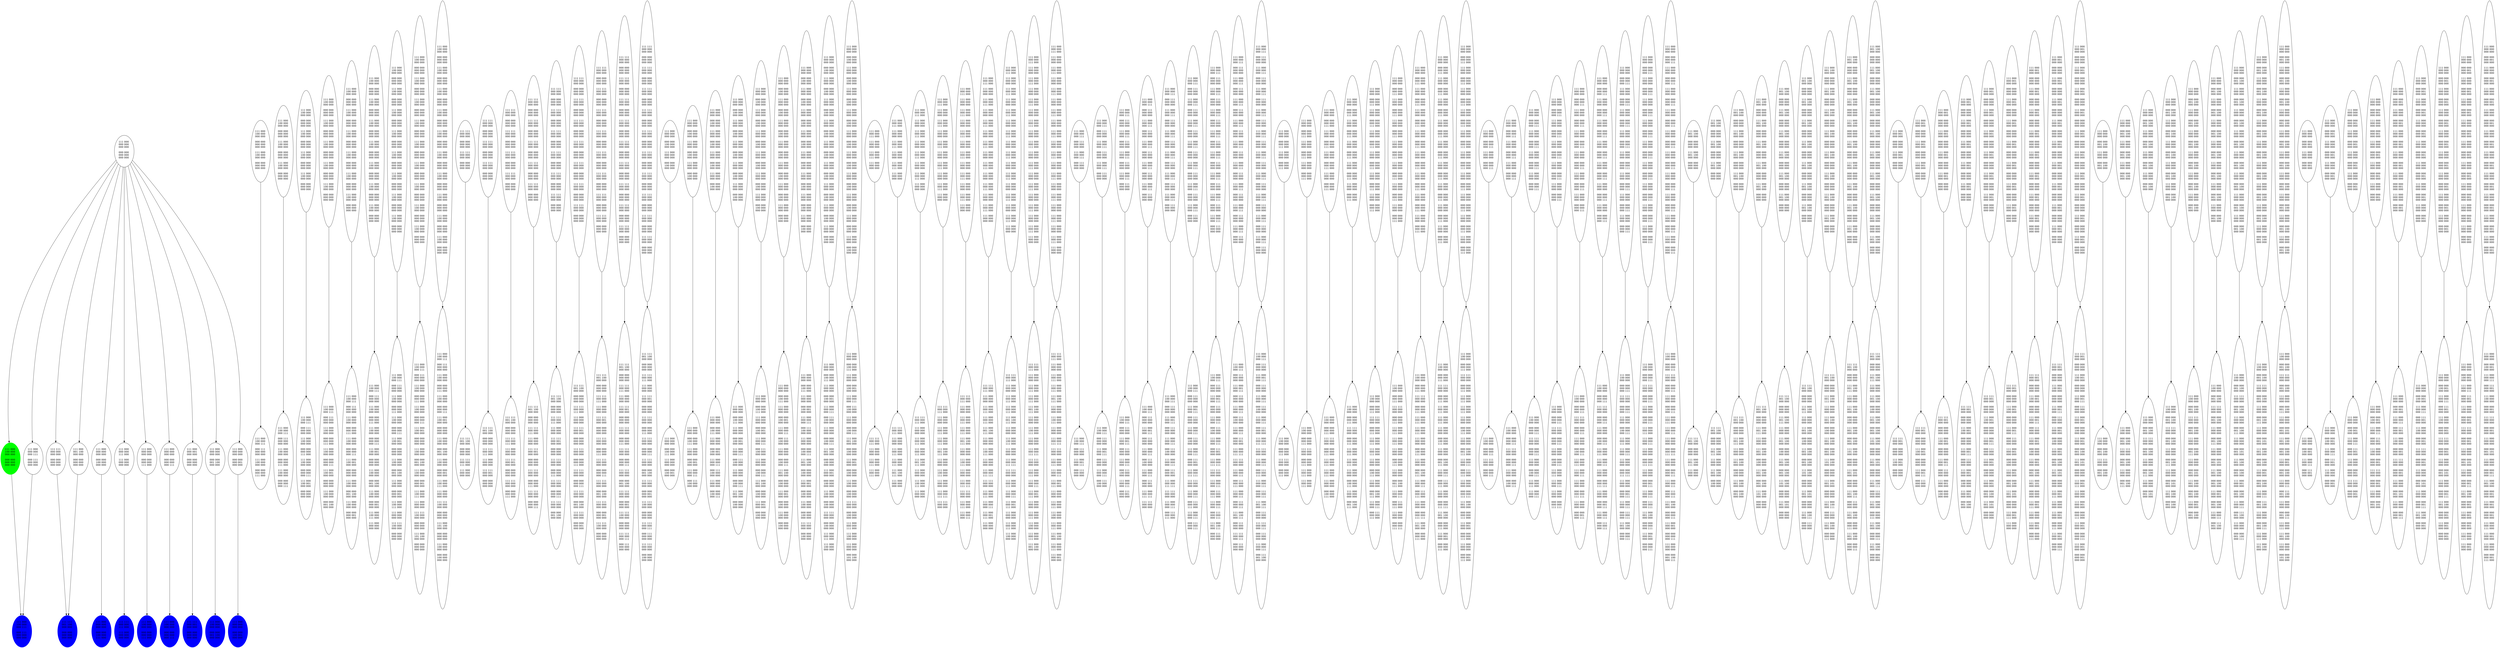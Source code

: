 digraph Tree{
"111 000 \n000 000 \n000 000 \n\n000 000 \n000 000 \n000 000 \n\n"->"111 000 \n100 000 \n000 000 \n\n000 000 \n000 000 \n000 000 \n\n"
"111 000 \n100 000 \n000 000 \n\n000 000 \n000 000 \n000 000 \n\n"->"111 000 \n100 000 \n000 111 \n\n000 111 \n000 000 \n000 000 \n\n"
"111 000 \n100 000 \n000 111 \n\n000 111 \n000 000 \n000 000 \n\n"[style=filled,color=blue]
"111 000 \n100 000 \n000 000 \n\n000 000 \n000 000 \n000 000 \n\n111 000 \n100 000 \n000 000 \n\n000 000 \n000 000 \n000 000 \n\n"->"111 000 \n100 000 \n000 111 \n\n000 111 \n000 000 \n000 000 \n\n111 000 \n100 000 \n000 000 \n\n000 000 \n000 000 \n111 000 \n\n"
"111 000 \n100 000 \n000 000 \n\n000 000 \n000 000 \n000 000 \n\n111 000 \n100 000 \n000 000 \n\n000 000 \n000 000 \n000 000 \n\n111 000 \n100 000 \n000 000 \n\n000 000 \n000 000 \n000 000 \n\n"->"111 000 \n100 000 \n000 111 \n\n000 111 \n000 000 \n000 000 \n\n111 000 \n100 000 \n000 000 \n\n000 000 \n000 000 \n111 000 \n\n111 000 \n100 000 \n000 000 \n\n000 000 \n000 000 \n000 111 \n\n"
"111 000 \n100 000 \n000 000 \n\n000 000 \n000 000 \n000 000 \n\n111 000 \n100 000 \n000 000 \n\n000 000 \n000 000 \n000 000 \n\n111 000 \n100 000 \n000 000 \n\n000 000 \n000 000 \n000 000 \n\n111 000 \n100 000 \n000 000 \n\n000 000 \n000 000 \n000 000 \n\n"->"111 000 \n100 000 \n000 111 \n\n000 111 \n000 000 \n000 000 \n\n111 000 \n100 000 \n000 000 \n\n000 000 \n000 000 \n111 000 \n\n111 000 \n100 000 \n000 000 \n\n000 000 \n000 000 \n000 111 \n\n111 000 \n100 001 \n000 000 \n\n000 000 \n000 000 \n000 000 \n\n"
"111 000 \n100 000 \n000 000 \n\n000 000 \n000 000 \n000 000 \n\n111 000 \n100 000 \n000 000 \n\n000 000 \n000 000 \n000 000 \n\n111 000 \n100 000 \n000 000 \n\n000 000 \n000 000 \n000 000 \n\n111 000 \n100 000 \n000 000 \n\n000 000 \n000 000 \n000 000 \n\n111 000 \n100 000 \n000 000 \n\n000 000 \n000 000 \n000 000 \n\n"->"111 000 \n100 000 \n000 111 \n\n000 111 \n000 000 \n000 000 \n\n111 000 \n100 000 \n000 000 \n\n000 000 \n000 000 \n111 000 \n\n111 000 \n100 000 \n000 000 \n\n000 000 \n000 000 \n000 111 \n\n111 000 \n100 001 \n000 000 \n\n000 000 \n000 000 \n000 000 \n\n111 000 \n100 000 \n000 000 \n\n000 000 \n001 100 \n000 000 \n\n"
"111 000 \n100 000 \n000 000 \n\n000 000 \n000 000 \n000 000 \n\n111 000 \n100 000 \n000 000 \n\n000 000 \n000 000 \n000 000 \n\n111 000 \n100 000 \n000 000 \n\n000 000 \n000 000 \n000 000 \n\n111 000 \n100 000 \n000 000 \n\n000 000 \n000 000 \n000 000 \n\n111 000 \n100 000 \n000 000 \n\n000 000 \n000 000 \n000 000 \n\n111 000 \n100 000 \n000 000 \n\n000 000 \n000 000 \n000 000 \n\n"->"111 000 \n100 000 \n000 111 \n\n000 111 \n000 000 \n000 000 \n\n111 000 \n100 000 \n000 000 \n\n000 000 \n000 000 \n111 000 \n\n111 000 \n100 000 \n000 000 \n\n000 000 \n000 000 \n000 111 \n\n111 000 \n100 001 \n000 000 \n\n000 000 \n000 000 \n000 000 \n\n111 000 \n100 000 \n000 000 \n\n000 000 \n001 100 \n000 000 \n\n111 000 \n100 000 \n000 000 \n\n000 000 \n000 001 \n000 000 \n\n"
"111 000 \n100 000 \n000 000 \n\n000 000 \n000 000 \n000 000 \n\n111 000 \n100 000 \n000 000 \n\n000 000 \n000 000 \n000 000 \n\n111 000 \n100 000 \n000 000 \n\n000 000 \n000 000 \n000 000 \n\n111 000 \n100 000 \n000 000 \n\n000 000 \n000 000 \n000 000 \n\n111 000 \n100 000 \n000 000 \n\n000 000 \n000 000 \n000 000 \n\n111 000 \n100 000 \n000 000 \n\n000 000 \n000 000 \n000 000 \n\n111 000 \n100 000 \n000 000 \n\n000 000 \n000 000 \n000 000 \n\n"->"111 000 \n100 000 \n000 111 \n\n000 111 \n000 000 \n000 000 \n\n111 000 \n100 000 \n000 000 \n\n000 000 \n000 000 \n111 000 \n\n111 000 \n100 000 \n000 000 \n\n000 000 \n000 000 \n000 111 \n\n111 000 \n100 001 \n000 000 \n\n000 000 \n000 000 \n000 000 \n\n111 000 \n100 000 \n000 000 \n\n000 000 \n001 100 \n000 000 \n\n111 000 \n100 000 \n000 000 \n\n000 000 \n000 001 \n000 000 \n\n111 000 \n100 000 \n111 000 \n\n111 000 \n000 000 \n000 000 \n\n"
"111 000 \n100 000 \n000 000 \n\n000 000 \n000 000 \n000 000 \n\n111 000 \n100 000 \n000 000 \n\n000 000 \n000 000 \n000 000 \n\n111 000 \n100 000 \n000 000 \n\n000 000 \n000 000 \n000 000 \n\n111 000 \n100 000 \n000 000 \n\n000 000 \n000 000 \n000 000 \n\n111 000 \n100 000 \n000 000 \n\n000 000 \n000 000 \n000 000 \n\n111 000 \n100 000 \n000 000 \n\n000 000 \n000 000 \n000 000 \n\n111 000 \n100 000 \n000 000 \n\n000 000 \n000 000 \n000 000 \n\n111 000 \n100 000 \n000 000 \n\n000 000 \n000 000 \n000 000 \n\n"->"111 000 \n100 000 \n000 111 \n\n000 111 \n000 000 \n000 000 \n\n111 000 \n100 000 \n000 000 \n\n000 000 \n000 000 \n111 000 \n\n111 000 \n100 000 \n000 000 \n\n000 000 \n000 000 \n000 111 \n\n111 000 \n100 001 \n000 000 \n\n000 000 \n000 000 \n000 000 \n\n111 000 \n100 000 \n000 000 \n\n000 000 \n001 100 \n000 000 \n\n111 000 \n100 000 \n000 000 \n\n000 000 \n000 001 \n000 000 \n\n111 000 \n100 000 \n111 000 \n\n111 000 \n000 000 \n000 000 \n\n111 111 \n100 000 \n000 000 \n\n000 000 \n000 000 \n000 000 \n\n"
"111 000 \n100 000 \n000 000 \n\n000 000 \n000 000 \n000 000 \n\n111 000 \n100 000 \n000 000 \n\n000 000 \n000 000 \n000 000 \n\n111 000 \n100 000 \n000 000 \n\n000 000 \n000 000 \n000 000 \n\n111 000 \n100 000 \n000 000 \n\n000 000 \n000 000 \n000 000 \n\n111 000 \n100 000 \n000 000 \n\n000 000 \n000 000 \n000 000 \n\n111 000 \n100 000 \n000 000 \n\n000 000 \n000 000 \n000 000 \n\n111 000 \n100 000 \n000 000 \n\n000 000 \n000 000 \n000 000 \n\n111 000 \n100 000 \n000 000 \n\n000 000 \n000 000 \n000 000 \n\n111 000 \n100 000 \n000 000 \n\n000 000 \n000 000 \n000 000 \n\n"->"111 000 \n100 000 \n000 111 \n\n000 111 \n000 000 \n000 000 \n\n111 000 \n100 000 \n000 000 \n\n000 000 \n000 000 \n111 000 \n\n111 000 \n100 000 \n000 000 \n\n000 000 \n000 000 \n000 111 \n\n111 000 \n100 001 \n000 000 \n\n000 000 \n000 000 \n000 000 \n\n111 000 \n100 000 \n000 000 \n\n000 000 \n001 100 \n000 000 \n\n111 000 \n100 000 \n000 000 \n\n000 000 \n000 001 \n000 000 \n\n111 000 \n100 000 \n111 000 \n\n111 000 \n000 000 \n000 000 \n\n111 111 \n100 000 \n000 000 \n\n000 000 \n000 000 \n000 000 \n\n111 000 \n101 100 \n000 000 \n\n000 000 \n000 000 \n000 000 \n\n"
"111 000 \n100 000 \n000 000 \n\n000 000 \n000 000 \n000 000 \n\n111 000 \n100 000 \n000 000 \n\n000 000 \n000 000 \n000 000 \n\n111 000 \n100 000 \n000 000 \n\n000 000 \n000 000 \n000 000 \n\n111 000 \n100 000 \n000 000 \n\n000 000 \n000 000 \n000 000 \n\n111 000 \n100 000 \n000 000 \n\n000 000 \n000 000 \n000 000 \n\n111 000 \n100 000 \n000 000 \n\n000 000 \n000 000 \n000 000 \n\n111 000 \n100 000 \n000 000 \n\n000 000 \n000 000 \n000 000 \n\n111 000 \n100 000 \n000 000 \n\n000 000 \n000 000 \n000 000 \n\n111 000 \n100 000 \n000 000 \n\n000 000 \n000 000 \n000 000 \n\n111 000 \n100 000 \n000 000 \n\n000 000 \n000 000 \n000 000 \n\n"->"111 000 \n100 000 \n000 111 \n\n000 111 \n000 000 \n000 000 \n\n111 000 \n100 000 \n000 000 \n\n000 000 \n000 000 \n111 000 \n\n111 000 \n100 000 \n000 000 \n\n000 000 \n000 000 \n000 111 \n\n111 000 \n100 001 \n000 000 \n\n000 000 \n000 000 \n000 000 \n\n111 000 \n100 000 \n000 000 \n\n000 000 \n001 100 \n000 000 \n\n111 000 \n100 000 \n000 000 \n\n000 000 \n000 001 \n000 000 \n\n111 000 \n100 000 \n111 000 \n\n111 000 \n000 000 \n000 000 \n\n111 111 \n100 000 \n000 000 \n\n000 000 \n000 000 \n000 000 \n\n111 000 \n101 100 \n000 000 \n\n000 000 \n000 000 \n000 000 \n\n111 000 \n100 000 \n000 000 \n\n000 000 \n100 000 \n000 000 \n\n"
"111 000 \n100 000 \n000 000 \n\n000 000 \n000 000 \n000 000 \n\n"[style=filled,color=green]
"111 000 \n000 000 \n000 000 \n\n000 000 \n000 000 \n000 000 \n\n"->"111 111 \n000 000 \n000 000 \n\n000 000 \n000 000 \n000 000 \n\n"
"111 111 \n000 000 \n000 000 \n\n000 000 \n000 000 \n000 000 \n\n"->"111 111 \n001 100 \n000 000 \n\n000 000 \n000 000 \n000 000 \n\n"
"111 111 \n001 100 \n000 000 \n\n000 000 \n000 000 \n000 000 \n\n"[style=filled,color=blue]
"111 111 \n000 000 \n000 000 \n\n000 000 \n000 000 \n000 000 \n\n111 111 \n000 000 \n000 000 \n\n000 000 \n000 000 \n000 000 \n\n"->"111 111 \n001 100 \n000 000 \n\n000 000 \n000 000 \n000 000 \n\n111 111 \n000 000 \n111 000 \n\n111 000 \n000 000 \n000 000 \n\n"
"111 111 \n000 000 \n000 000 \n\n000 000 \n000 000 \n000 000 \n\n111 111 \n000 000 \n000 000 \n\n000 000 \n000 000 \n000 000 \n\n111 111 \n000 000 \n000 000 \n\n000 000 \n000 000 \n000 000 \n\n"->"111 111 \n001 100 \n000 000 \n\n000 000 \n000 000 \n000 000 \n\n111 111 \n000 000 \n111 000 \n\n111 000 \n000 000 \n000 000 \n\n111 111 \n000 001 \n000 000 \n\n000 000 \n000 000 \n000 000 \n\n"
"111 111 \n000 000 \n000 000 \n\n000 000 \n000 000 \n000 000 \n\n111 111 \n000 000 \n000 000 \n\n000 000 \n000 000 \n000 000 \n\n111 111 \n000 000 \n000 000 \n\n000 000 \n000 000 \n000 000 \n\n111 111 \n000 000 \n000 000 \n\n000 000 \n000 000 \n000 000 \n\n"->"111 111 \n001 100 \n000 000 \n\n000 000 \n000 000 \n000 000 \n\n111 111 \n000 000 \n111 000 \n\n111 000 \n000 000 \n000 000 \n\n111 111 \n000 001 \n000 000 \n\n000 000 \n000 000 \n000 000 \n\n111 111 \n000 000 \n000 000 \n\n000 000 \n000 000 \n111 000 \n\n"
"111 111 \n000 000 \n000 000 \n\n000 000 \n000 000 \n000 000 \n\n111 111 \n000 000 \n000 000 \n\n000 000 \n000 000 \n000 000 \n\n111 111 \n000 000 \n000 000 \n\n000 000 \n000 000 \n000 000 \n\n111 111 \n000 000 \n000 000 \n\n000 000 \n000 000 \n000 000 \n\n111 111 \n000 000 \n000 000 \n\n000 000 \n000 000 \n000 000 \n\n"->"111 111 \n001 100 \n000 000 \n\n000 000 \n000 000 \n000 000 \n\n111 111 \n000 000 \n111 000 \n\n111 000 \n000 000 \n000 000 \n\n111 111 \n000 001 \n000 000 \n\n000 000 \n000 000 \n000 000 \n\n111 111 \n000 000 \n000 000 \n\n000 000 \n000 000 \n111 000 \n\n111 111 \n000 000 \n000 000 \n\n000 000 \n000 000 \n000 111 \n\n"
"111 111 \n000 000 \n000 000 \n\n000 000 \n000 000 \n000 000 \n\n111 111 \n000 000 \n000 000 \n\n000 000 \n000 000 \n000 000 \n\n111 111 \n000 000 \n000 000 \n\n000 000 \n000 000 \n000 000 \n\n111 111 \n000 000 \n000 000 \n\n000 000 \n000 000 \n000 000 \n\n111 111 \n000 000 \n000 000 \n\n000 000 \n000 000 \n000 000 \n\n111 111 \n000 000 \n000 000 \n\n000 000 \n000 000 \n000 000 \n\n"->"111 111 \n001 100 \n000 000 \n\n000 000 \n000 000 \n000 000 \n\n111 111 \n000 000 \n111 000 \n\n111 000 \n000 000 \n000 000 \n\n111 111 \n000 001 \n000 000 \n\n000 000 \n000 000 \n000 000 \n\n111 111 \n000 000 \n000 000 \n\n000 000 \n000 000 \n111 000 \n\n111 111 \n000 000 \n000 000 \n\n000 000 \n000 000 \n000 111 \n\n111 111 \n000 000 \n000 000 \n\n000 000 \n001 100 \n000 000 \n\n"
"111 111 \n000 000 \n000 000 \n\n000 000 \n000 000 \n000 000 \n\n111 111 \n000 000 \n000 000 \n\n000 000 \n000 000 \n000 000 \n\n111 111 \n000 000 \n000 000 \n\n000 000 \n000 000 \n000 000 \n\n111 111 \n000 000 \n000 000 \n\n000 000 \n000 000 \n000 000 \n\n111 111 \n000 000 \n000 000 \n\n000 000 \n000 000 \n000 000 \n\n111 111 \n000 000 \n000 000 \n\n000 000 \n000 000 \n000 000 \n\n111 111 \n000 000 \n000 000 \n\n000 000 \n000 000 \n000 000 \n\n"->"111 111 \n001 100 \n000 000 \n\n000 000 \n000 000 \n000 000 \n\n111 111 \n000 000 \n111 000 \n\n111 000 \n000 000 \n000 000 \n\n111 111 \n000 001 \n000 000 \n\n000 000 \n000 000 \n000 000 \n\n111 111 \n000 000 \n000 000 \n\n000 000 \n000 000 \n111 000 \n\n111 111 \n000 000 \n000 000 \n\n000 000 \n000 000 \n000 111 \n\n111 111 \n000 000 \n000 000 \n\n000 000 \n001 100 \n000 000 \n\n111 111 \n000 000 \n000 000 \n\n000 000 \n000 001 \n000 000 \n\n"
"111 111 \n000 000 \n000 000 \n\n000 000 \n000 000 \n000 000 \n\n111 111 \n000 000 \n000 000 \n\n000 000 \n000 000 \n000 000 \n\n111 111 \n000 000 \n000 000 \n\n000 000 \n000 000 \n000 000 \n\n111 111 \n000 000 \n000 000 \n\n000 000 \n000 000 \n000 000 \n\n111 111 \n000 000 \n000 000 \n\n000 000 \n000 000 \n000 000 \n\n111 111 \n000 000 \n000 000 \n\n000 000 \n000 000 \n000 000 \n\n111 111 \n000 000 \n000 000 \n\n000 000 \n000 000 \n000 000 \n\n111 111 \n000 000 \n000 000 \n\n000 000 \n000 000 \n000 000 \n\n"->"111 111 \n001 100 \n000 000 \n\n000 000 \n000 000 \n000 000 \n\n111 111 \n000 000 \n111 000 \n\n111 000 \n000 000 \n000 000 \n\n111 111 \n000 001 \n000 000 \n\n000 000 \n000 000 \n000 000 \n\n111 111 \n000 000 \n000 000 \n\n000 000 \n000 000 \n111 000 \n\n111 111 \n000 000 \n000 000 \n\n000 000 \n000 000 \n000 111 \n\n111 111 \n000 000 \n000 000 \n\n000 000 \n001 100 \n000 000 \n\n111 111 \n000 000 \n000 000 \n\n000 000 \n000 001 \n000 000 \n\n111 111 \n100 000 \n000 000 \n\n000 000 \n000 000 \n000 000 \n\n"
"111 111 \n000 000 \n000 000 \n\n000 000 \n000 000 \n000 000 \n\n111 111 \n000 000 \n000 000 \n\n000 000 \n000 000 \n000 000 \n\n111 111 \n000 000 \n000 000 \n\n000 000 \n000 000 \n000 000 \n\n111 111 \n000 000 \n000 000 \n\n000 000 \n000 000 \n000 000 \n\n111 111 \n000 000 \n000 000 \n\n000 000 \n000 000 \n000 000 \n\n111 111 \n000 000 \n000 000 \n\n000 000 \n000 000 \n000 000 \n\n111 111 \n000 000 \n000 000 \n\n000 000 \n000 000 \n000 000 \n\n111 111 \n000 000 \n000 000 \n\n000 000 \n000 000 \n000 000 \n\n111 111 \n000 000 \n000 000 \n\n000 000 \n000 000 \n000 000 \n\n"->"111 111 \n001 100 \n000 000 \n\n000 000 \n000 000 \n000 000 \n\n111 111 \n000 000 \n111 000 \n\n111 000 \n000 000 \n000 000 \n\n111 111 \n000 001 \n000 000 \n\n000 000 \n000 000 \n000 000 \n\n111 111 \n000 000 \n000 000 \n\n000 000 \n000 000 \n111 000 \n\n111 111 \n000 000 \n000 000 \n\n000 000 \n000 000 \n000 111 \n\n111 111 \n000 000 \n000 000 \n\n000 000 \n001 100 \n000 000 \n\n111 111 \n000 000 \n000 000 \n\n000 000 \n000 001 \n000 000 \n\n111 111 \n100 000 \n000 000 \n\n000 000 \n000 000 \n000 000 \n\n111 111 \n000 000 \n000 111 \n\n000 111 \n000 000 \n000 000 \n\n"
"111 111 \n000 000 \n000 000 \n\n000 000 \n000 000 \n000 000 \n\n111 111 \n000 000 \n000 000 \n\n000 000 \n000 000 \n000 000 \n\n111 111 \n000 000 \n000 000 \n\n000 000 \n000 000 \n000 000 \n\n111 111 \n000 000 \n000 000 \n\n000 000 \n000 000 \n000 000 \n\n111 111 \n000 000 \n000 000 \n\n000 000 \n000 000 \n000 000 \n\n111 111 \n000 000 \n000 000 \n\n000 000 \n000 000 \n000 000 \n\n111 111 \n000 000 \n000 000 \n\n000 000 \n000 000 \n000 000 \n\n111 111 \n000 000 \n000 000 \n\n000 000 \n000 000 \n000 000 \n\n111 111 \n000 000 \n000 000 \n\n000 000 \n000 000 \n000 000 \n\n111 111 \n000 000 \n000 000 \n\n000 000 \n000 000 \n000 000 \n\n"->"111 111 \n001 100 \n000 000 \n\n000 000 \n000 000 \n000 000 \n\n111 111 \n000 000 \n111 000 \n\n111 000 \n000 000 \n000 000 \n\n111 111 \n000 001 \n000 000 \n\n000 000 \n000 000 \n000 000 \n\n111 111 \n000 000 \n000 000 \n\n000 000 \n000 000 \n111 000 \n\n111 111 \n000 000 \n000 000 \n\n000 000 \n000 000 \n000 111 \n\n111 111 \n000 000 \n000 000 \n\n000 000 \n001 100 \n000 000 \n\n111 111 \n000 000 \n000 000 \n\n000 000 \n000 001 \n000 000 \n\n111 111 \n100 000 \n000 000 \n\n000 000 \n000 000 \n000 000 \n\n111 111 \n000 000 \n000 111 \n\n000 111 \n000 000 \n000 000 \n\n111 111 \n000 000 \n000 000 \n\n000 000 \n100 000 \n000 000 \n\n"
"111 000 \n000 000 \n000 000 \n\n000 000 \n000 000 \n000 000 \n\n"->"111 000 \n000 000 \n000 000 \n\n000 000 \n100 000 \n000 000 \n\n"
"111 000 \n000 000 \n000 000 \n\n000 000 \n100 000 \n000 000 \n\n"->"111 000 \n000 000 \n000 000 \n\n000 000 \n100 000 \n111 000 \n\n"
"111 000 \n000 000 \n000 000 \n\n000 000 \n100 000 \n111 000 \n\n"[style=filled,color=blue]
"111 000 \n000 000 \n000 000 \n\n000 000 \n100 000 \n000 000 \n\n111 000 \n000 000 \n000 000 \n\n000 000 \n100 000 \n000 000 \n\n"->"111 000 \n000 000 \n000 000 \n\n000 000 \n100 000 \n111 000 \n\n111 000 \n000 000 \n000 000 \n\n000 000 \n100 001 \n000 000 \n\n"
"111 000 \n000 000 \n000 000 \n\n000 000 \n100 000 \n000 000 \n\n111 000 \n000 000 \n000 000 \n\n000 000 \n100 000 \n000 000 \n\n111 000 \n000 000 \n000 000 \n\n000 000 \n100 000 \n000 000 \n\n"->"111 000 \n000 000 \n000 000 \n\n000 000 \n100 000 \n111 000 \n\n111 000 \n000 000 \n000 000 \n\n000 000 \n100 001 \n000 000 \n\n111 000 \n000 000 \n000 111 \n\n000 111 \n100 000 \n000 000 \n\n"
"111 000 \n000 000 \n000 000 \n\n000 000 \n100 000 \n000 000 \n\n111 000 \n000 000 \n000 000 \n\n000 000 \n100 000 \n000 000 \n\n111 000 \n000 000 \n000 000 \n\n000 000 \n100 000 \n000 000 \n\n111 000 \n000 000 \n000 000 \n\n000 000 \n100 000 \n000 000 \n\n"->"111 000 \n000 000 \n000 000 \n\n000 000 \n100 000 \n111 000 \n\n111 000 \n000 000 \n000 000 \n\n000 000 \n100 001 \n000 000 \n\n111 000 \n000 000 \n000 111 \n\n000 111 \n100 000 \n000 000 \n\n111 000 \n000 000 \n000 000 \n\n000 000 \n100 000 \n000 111 \n\n"
"111 000 \n000 000 \n000 000 \n\n000 000 \n100 000 \n000 000 \n\n111 000 \n000 000 \n000 000 \n\n000 000 \n100 000 \n000 000 \n\n111 000 \n000 000 \n000 000 \n\n000 000 \n100 000 \n000 000 \n\n111 000 \n000 000 \n000 000 \n\n000 000 \n100 000 \n000 000 \n\n111 000 \n000 000 \n000 000 \n\n000 000 \n100 000 \n000 000 \n\n"->"111 000 \n000 000 \n000 000 \n\n000 000 \n100 000 \n111 000 \n\n111 000 \n000 000 \n000 000 \n\n000 000 \n100 001 \n000 000 \n\n111 000 \n000 000 \n000 111 \n\n000 111 \n100 000 \n000 000 \n\n111 000 \n000 000 \n000 000 \n\n000 000 \n100 000 \n000 111 \n\n111 000 \n001 100 \n000 000 \n\n000 000 \n100 000 \n000 000 \n\n"
"111 000 \n000 000 \n000 000 \n\n000 000 \n100 000 \n000 000 \n\n111 000 \n000 000 \n000 000 \n\n000 000 \n100 000 \n000 000 \n\n111 000 \n000 000 \n000 000 \n\n000 000 \n100 000 \n000 000 \n\n111 000 \n000 000 \n000 000 \n\n000 000 \n100 000 \n000 000 \n\n111 000 \n000 000 \n000 000 \n\n000 000 \n100 000 \n000 000 \n\n111 000 \n000 000 \n000 000 \n\n000 000 \n100 000 \n000 000 \n\n"->"111 000 \n000 000 \n000 000 \n\n000 000 \n100 000 \n111 000 \n\n111 000 \n000 000 \n000 000 \n\n000 000 \n100 001 \n000 000 \n\n111 000 \n000 000 \n000 111 \n\n000 111 \n100 000 \n000 000 \n\n111 000 \n000 000 \n000 000 \n\n000 000 \n100 000 \n000 111 \n\n111 000 \n001 100 \n000 000 \n\n000 000 \n100 000 \n000 000 \n\n111 000 \n000 001 \n000 000 \n\n000 000 \n100 000 \n000 000 \n\n"
"111 000 \n000 000 \n000 000 \n\n000 000 \n100 000 \n000 000 \n\n111 000 \n000 000 \n000 000 \n\n000 000 \n100 000 \n000 000 \n\n111 000 \n000 000 \n000 000 \n\n000 000 \n100 000 \n000 000 \n\n111 000 \n000 000 \n000 000 \n\n000 000 \n100 000 \n000 000 \n\n111 000 \n000 000 \n000 000 \n\n000 000 \n100 000 \n000 000 \n\n111 000 \n000 000 \n000 000 \n\n000 000 \n100 000 \n000 000 \n\n111 000 \n000 000 \n000 000 \n\n000 000 \n100 000 \n000 000 \n\n"->"111 000 \n000 000 \n000 000 \n\n000 000 \n100 000 \n111 000 \n\n111 000 \n000 000 \n000 000 \n\n000 000 \n100 001 \n000 000 \n\n111 000 \n000 000 \n000 111 \n\n000 111 \n100 000 \n000 000 \n\n111 000 \n000 000 \n000 000 \n\n000 000 \n100 000 \n000 111 \n\n111 000 \n001 100 \n000 000 \n\n000 000 \n100 000 \n000 000 \n\n111 000 \n000 001 \n000 000 \n\n000 000 \n100 000 \n000 000 \n\n111 000 \n100 000 \n000 000 \n\n000 000 \n100 000 \n000 000 \n\n"
"111 000 \n000 000 \n000 000 \n\n000 000 \n100 000 \n000 000 \n\n111 000 \n000 000 \n000 000 \n\n000 000 \n100 000 \n000 000 \n\n111 000 \n000 000 \n000 000 \n\n000 000 \n100 000 \n000 000 \n\n111 000 \n000 000 \n000 000 \n\n000 000 \n100 000 \n000 000 \n\n111 000 \n000 000 \n000 000 \n\n000 000 \n100 000 \n000 000 \n\n111 000 \n000 000 \n000 000 \n\n000 000 \n100 000 \n000 000 \n\n111 000 \n000 000 \n000 000 \n\n000 000 \n100 000 \n000 000 \n\n111 000 \n000 000 \n000 000 \n\n000 000 \n100 000 \n000 000 \n\n"->"111 000 \n000 000 \n000 000 \n\n000 000 \n100 000 \n111 000 \n\n111 000 \n000 000 \n000 000 \n\n000 000 \n100 001 \n000 000 \n\n111 000 \n000 000 \n000 111 \n\n000 111 \n100 000 \n000 000 \n\n111 000 \n000 000 \n000 000 \n\n000 000 \n100 000 \n000 111 \n\n111 000 \n001 100 \n000 000 \n\n000 000 \n100 000 \n000 000 \n\n111 000 \n000 001 \n000 000 \n\n000 000 \n100 000 \n000 000 \n\n111 000 \n100 000 \n000 000 \n\n000 000 \n100 000 \n000 000 \n\n111 111 \n000 000 \n000 000 \n\n000 000 \n100 000 \n000 000 \n\n"
"111 000 \n000 000 \n000 000 \n\n000 000 \n100 000 \n000 000 \n\n111 000 \n000 000 \n000 000 \n\n000 000 \n100 000 \n000 000 \n\n111 000 \n000 000 \n000 000 \n\n000 000 \n100 000 \n000 000 \n\n111 000 \n000 000 \n000 000 \n\n000 000 \n100 000 \n000 000 \n\n111 000 \n000 000 \n000 000 \n\n000 000 \n100 000 \n000 000 \n\n111 000 \n000 000 \n000 000 \n\n000 000 \n100 000 \n000 000 \n\n111 000 \n000 000 \n000 000 \n\n000 000 \n100 000 \n000 000 \n\n111 000 \n000 000 \n000 000 \n\n000 000 \n100 000 \n000 000 \n\n111 000 \n000 000 \n000 000 \n\n000 000 \n100 000 \n000 000 \n\n"->"111 000 \n000 000 \n000 000 \n\n000 000 \n100 000 \n111 000 \n\n111 000 \n000 000 \n000 000 \n\n000 000 \n100 001 \n000 000 \n\n111 000 \n000 000 \n000 111 \n\n000 111 \n100 000 \n000 000 \n\n111 000 \n000 000 \n000 000 \n\n000 000 \n100 000 \n000 111 \n\n111 000 \n001 100 \n000 000 \n\n000 000 \n100 000 \n000 000 \n\n111 000 \n000 001 \n000 000 \n\n000 000 \n100 000 \n000 000 \n\n111 000 \n100 000 \n000 000 \n\n000 000 \n100 000 \n000 000 \n\n111 111 \n000 000 \n000 000 \n\n000 000 \n100 000 \n000 000 \n\n111 000 \n000 000 \n111 000 \n\n111 000 \n100 000 \n000 000 \n\n"
"111 000 \n000 000 \n000 000 \n\n000 000 \n100 000 \n000 000 \n\n111 000 \n000 000 \n000 000 \n\n000 000 \n100 000 \n000 000 \n\n111 000 \n000 000 \n000 000 \n\n000 000 \n100 000 \n000 000 \n\n111 000 \n000 000 \n000 000 \n\n000 000 \n100 000 \n000 000 \n\n111 000 \n000 000 \n000 000 \n\n000 000 \n100 000 \n000 000 \n\n111 000 \n000 000 \n000 000 \n\n000 000 \n100 000 \n000 000 \n\n111 000 \n000 000 \n000 000 \n\n000 000 \n100 000 \n000 000 \n\n111 000 \n000 000 \n000 000 \n\n000 000 \n100 000 \n000 000 \n\n111 000 \n000 000 \n000 000 \n\n000 000 \n100 000 \n000 000 \n\n111 000 \n000 000 \n000 000 \n\n000 000 \n100 000 \n000 000 \n\n"->"111 000 \n000 000 \n000 000 \n\n000 000 \n100 000 \n111 000 \n\n111 000 \n000 000 \n000 000 \n\n000 000 \n100 001 \n000 000 \n\n111 000 \n000 000 \n000 111 \n\n000 111 \n100 000 \n000 000 \n\n111 000 \n000 000 \n000 000 \n\n000 000 \n100 000 \n000 111 \n\n111 000 \n001 100 \n000 000 \n\n000 000 \n100 000 \n000 000 \n\n111 000 \n000 001 \n000 000 \n\n000 000 \n100 000 \n000 000 \n\n111 000 \n100 000 \n000 000 \n\n000 000 \n100 000 \n000 000 \n\n111 111 \n000 000 \n000 000 \n\n000 000 \n100 000 \n000 000 \n\n111 000 \n000 000 \n111 000 \n\n111 000 \n100 000 \n000 000 \n\n111 000 \n000 000 \n000 000 \n\n000 000 \n101 100 \n000 000 \n\n"
"111 000 \n000 000 \n000 000 \n\n000 000 \n000 000 \n000 000 \n\n"->"111 000 \n000 000 \n111 000 \n\n111 000 \n000 000 \n000 000 \n\n"
"111 000 \n000 000 \n111 000 \n\n111 000 \n000 000 \n000 000 \n\n"->"111 111 \n000 000 \n111 000 \n\n111 000 \n000 000 \n000 000 \n\n"
"111 111 \n000 000 \n111 000 \n\n111 000 \n000 000 \n000 000 \n\n"[style=filled,color=blue]
"111 000 \n000 000 \n111 000 \n\n111 000 \n000 000 \n000 000 \n\n111 000 \n000 000 \n111 000 \n\n111 000 \n000 000 \n000 000 \n\n"->"111 111 \n000 000 \n111 000 \n\n111 000 \n000 000 \n000 000 \n\n111 000 \n000 000 \n111 000 \n\n111 000 \n000 000 \n111 000 \n\n"
"111 000 \n000 000 \n111 000 \n\n111 000 \n000 000 \n000 000 \n\n111 000 \n000 000 \n111 000 \n\n111 000 \n000 000 \n000 000 \n\n111 000 \n000 000 \n111 000 \n\n111 000 \n000 000 \n000 000 \n\n"->"111 111 \n000 000 \n111 000 \n\n111 000 \n000 000 \n000 000 \n\n111 000 \n000 000 \n111 000 \n\n111 000 \n000 000 \n111 000 \n\n111 000 \n001 100 \n111 000 \n\n111 000 \n000 000 \n000 000 \n\n"
"111 000 \n000 000 \n111 000 \n\n111 000 \n000 000 \n000 000 \n\n111 000 \n000 000 \n111 000 \n\n111 000 \n000 000 \n000 000 \n\n111 000 \n000 000 \n111 000 \n\n111 000 \n000 000 \n000 000 \n\n111 000 \n000 000 \n111 000 \n\n111 000 \n000 000 \n000 000 \n\n"->"111 111 \n000 000 \n111 000 \n\n111 000 \n000 000 \n000 000 \n\n111 000 \n000 000 \n111 000 \n\n111 000 \n000 000 \n111 000 \n\n111 000 \n001 100 \n111 000 \n\n111 000 \n000 000 \n000 000 \n\n111 000 \n100 000 \n111 000 \n\n111 000 \n000 000 \n000 000 \n\n"
"111 000 \n000 000 \n111 000 \n\n111 000 \n000 000 \n000 000 \n\n111 000 \n000 000 \n111 000 \n\n111 000 \n000 000 \n000 000 \n\n111 000 \n000 000 \n111 000 \n\n111 000 \n000 000 \n000 000 \n\n111 000 \n000 000 \n111 000 \n\n111 000 \n000 000 \n000 000 \n\n111 000 \n000 000 \n111 000 \n\n111 000 \n000 000 \n000 000 \n\n"->"111 111 \n000 000 \n111 000 \n\n111 000 \n000 000 \n000 000 \n\n111 000 \n000 000 \n111 000 \n\n111 000 \n000 000 \n111 000 \n\n111 000 \n001 100 \n111 000 \n\n111 000 \n000 000 \n000 000 \n\n111 000 \n100 000 \n111 000 \n\n111 000 \n000 000 \n000 000 \n\n111 000 \n000 000 \n111 111 \n\n111 111 \n000 000 \n000 000 \n\n"
"111 000 \n000 000 \n111 000 \n\n111 000 \n000 000 \n000 000 \n\n111 000 \n000 000 \n111 000 \n\n111 000 \n000 000 \n000 000 \n\n111 000 \n000 000 \n111 000 \n\n111 000 \n000 000 \n000 000 \n\n111 000 \n000 000 \n111 000 \n\n111 000 \n000 000 \n000 000 \n\n111 000 \n000 000 \n111 000 \n\n111 000 \n000 000 \n000 000 \n\n111 000 \n000 000 \n111 000 \n\n111 000 \n000 000 \n000 000 \n\n"->"111 111 \n000 000 \n111 000 \n\n111 000 \n000 000 \n000 000 \n\n111 000 \n000 000 \n111 000 \n\n111 000 \n000 000 \n111 000 \n\n111 000 \n001 100 \n111 000 \n\n111 000 \n000 000 \n000 000 \n\n111 000 \n100 000 \n111 000 \n\n111 000 \n000 000 \n000 000 \n\n111 000 \n000 000 \n111 111 \n\n111 111 \n000 000 \n000 000 \n\n111 000 \n000 000 \n111 000 \n\n111 000 \n000 000 \n000 111 \n\n"
"111 000 \n000 000 \n111 000 \n\n111 000 \n000 000 \n000 000 \n\n111 000 \n000 000 \n111 000 \n\n111 000 \n000 000 \n000 000 \n\n111 000 \n000 000 \n111 000 \n\n111 000 \n000 000 \n000 000 \n\n111 000 \n000 000 \n111 000 \n\n111 000 \n000 000 \n000 000 \n\n111 000 \n000 000 \n111 000 \n\n111 000 \n000 000 \n000 000 \n\n111 000 \n000 000 \n111 000 \n\n111 000 \n000 000 \n000 000 \n\n111 000 \n000 000 \n111 000 \n\n111 000 \n000 000 \n000 000 \n\n"->"111 111 \n000 000 \n111 000 \n\n111 000 \n000 000 \n000 000 \n\n111 000 \n000 000 \n111 000 \n\n111 000 \n000 000 \n111 000 \n\n111 000 \n001 100 \n111 000 \n\n111 000 \n000 000 \n000 000 \n\n111 000 \n100 000 \n111 000 \n\n111 000 \n000 000 \n000 000 \n\n111 000 \n000 000 \n111 111 \n\n111 111 \n000 000 \n000 000 \n\n111 000 \n000 000 \n111 000 \n\n111 000 \n000 000 \n000 111 \n\n111 000 \n000 001 \n111 000 \n\n111 000 \n000 000 \n000 000 \n\n"
"111 000 \n000 000 \n111 000 \n\n111 000 \n000 000 \n000 000 \n\n111 000 \n000 000 \n111 000 \n\n111 000 \n000 000 \n000 000 \n\n111 000 \n000 000 \n111 000 \n\n111 000 \n000 000 \n000 000 \n\n111 000 \n000 000 \n111 000 \n\n111 000 \n000 000 \n000 000 \n\n111 000 \n000 000 \n111 000 \n\n111 000 \n000 000 \n000 000 \n\n111 000 \n000 000 \n111 000 \n\n111 000 \n000 000 \n000 000 \n\n111 000 \n000 000 \n111 000 \n\n111 000 \n000 000 \n000 000 \n\n111 000 \n000 000 \n111 000 \n\n111 000 \n000 000 \n000 000 \n\n"->"111 111 \n000 000 \n111 000 \n\n111 000 \n000 000 \n000 000 \n\n111 000 \n000 000 \n111 000 \n\n111 000 \n000 000 \n111 000 \n\n111 000 \n001 100 \n111 000 \n\n111 000 \n000 000 \n000 000 \n\n111 000 \n100 000 \n111 000 \n\n111 000 \n000 000 \n000 000 \n\n111 000 \n000 000 \n111 111 \n\n111 111 \n000 000 \n000 000 \n\n111 000 \n000 000 \n111 000 \n\n111 000 \n000 000 \n000 111 \n\n111 000 \n000 001 \n111 000 \n\n111 000 \n000 000 \n000 000 \n\n111 000 \n000 000 \n111 000 \n\n111 000 \n100 000 \n000 000 \n\n"
"111 000 \n000 000 \n111 000 \n\n111 000 \n000 000 \n000 000 \n\n111 000 \n000 000 \n111 000 \n\n111 000 \n000 000 \n000 000 \n\n111 000 \n000 000 \n111 000 \n\n111 000 \n000 000 \n000 000 \n\n111 000 \n000 000 \n111 000 \n\n111 000 \n000 000 \n000 000 \n\n111 000 \n000 000 \n111 000 \n\n111 000 \n000 000 \n000 000 \n\n111 000 \n000 000 \n111 000 \n\n111 000 \n000 000 \n000 000 \n\n111 000 \n000 000 \n111 000 \n\n111 000 \n000 000 \n000 000 \n\n111 000 \n000 000 \n111 000 \n\n111 000 \n000 000 \n000 000 \n\n111 000 \n000 000 \n111 000 \n\n111 000 \n000 000 \n000 000 \n\n"->"111 111 \n000 000 \n111 000 \n\n111 000 \n000 000 \n000 000 \n\n111 000 \n000 000 \n111 000 \n\n111 000 \n000 000 \n111 000 \n\n111 000 \n001 100 \n111 000 \n\n111 000 \n000 000 \n000 000 \n\n111 000 \n100 000 \n111 000 \n\n111 000 \n000 000 \n000 000 \n\n111 000 \n000 000 \n111 111 \n\n111 111 \n000 000 \n000 000 \n\n111 000 \n000 000 \n111 000 \n\n111 000 \n000 000 \n000 111 \n\n111 000 \n000 001 \n111 000 \n\n111 000 \n000 000 \n000 000 \n\n111 000 \n000 000 \n111 000 \n\n111 000 \n100 000 \n000 000 \n\n111 000 \n000 000 \n111 000 \n\n111 000 \n001 100 \n000 000 \n\n"
"111 000 \n000 000 \n111 000 \n\n111 000 \n000 000 \n000 000 \n\n111 000 \n000 000 \n111 000 \n\n111 000 \n000 000 \n000 000 \n\n111 000 \n000 000 \n111 000 \n\n111 000 \n000 000 \n000 000 \n\n111 000 \n000 000 \n111 000 \n\n111 000 \n000 000 \n000 000 \n\n111 000 \n000 000 \n111 000 \n\n111 000 \n000 000 \n000 000 \n\n111 000 \n000 000 \n111 000 \n\n111 000 \n000 000 \n000 000 \n\n111 000 \n000 000 \n111 000 \n\n111 000 \n000 000 \n000 000 \n\n111 000 \n000 000 \n111 000 \n\n111 000 \n000 000 \n000 000 \n\n111 000 \n000 000 \n111 000 \n\n111 000 \n000 000 \n000 000 \n\n111 000 \n000 000 \n111 000 \n\n111 000 \n000 000 \n000 000 \n\n"->"111 111 \n000 000 \n111 000 \n\n111 000 \n000 000 \n000 000 \n\n111 000 \n000 000 \n111 000 \n\n111 000 \n000 000 \n111 000 \n\n111 000 \n001 100 \n111 000 \n\n111 000 \n000 000 \n000 000 \n\n111 000 \n100 000 \n111 000 \n\n111 000 \n000 000 \n000 000 \n\n111 000 \n000 000 \n111 111 \n\n111 111 \n000 000 \n000 000 \n\n111 000 \n000 000 \n111 000 \n\n111 000 \n000 000 \n000 111 \n\n111 000 \n000 001 \n111 000 \n\n111 000 \n000 000 \n000 000 \n\n111 000 \n000 000 \n111 000 \n\n111 000 \n100 000 \n000 000 \n\n111 000 \n000 000 \n111 000 \n\n111 000 \n001 100 \n000 000 \n\n111 000 \n000 000 \n111 000 \n\n111 000 \n000 001 \n000 000 \n\n"
"111 000 \n000 000 \n000 000 \n\n000 000 \n000 000 \n000 000 \n\n"->"111 000 \n000 000 \n000 111 \n\n000 111 \n000 000 \n000 000 \n\n"
"111 000 \n000 000 \n000 111 \n\n000 111 \n000 000 \n000 000 \n\n"->"111 000 \n100 000 \n000 111 \n\n000 111 \n000 000 \n000 000 \n\n"
"111 000 \n100 000 \n000 111 \n\n000 111 \n000 000 \n000 000 \n\n"[style=filled,color=blue]
"111 000 \n000 000 \n000 111 \n\n000 111 \n000 000 \n000 000 \n\n111 000 \n000 000 \n000 111 \n\n000 111 \n000 000 \n000 000 \n\n"->"111 000 \n100 000 \n000 111 \n\n000 111 \n000 000 \n000 000 \n\n111 000 \n000 001 \n000 111 \n\n000 111 \n000 000 \n000 000 \n\n"
"111 000 \n000 000 \n000 111 \n\n000 111 \n000 000 \n000 000 \n\n111 000 \n000 000 \n000 111 \n\n000 111 \n000 000 \n000 000 \n\n111 000 \n000 000 \n000 111 \n\n000 111 \n000 000 \n000 000 \n\n"->"111 000 \n100 000 \n000 111 \n\n000 111 \n000 000 \n000 000 \n\n111 000 \n000 001 \n000 111 \n\n000 111 \n000 000 \n000 000 \n\n111 000 \n000 000 \n000 111 \n\n000 111 \n100 000 \n000 000 \n\n"
"111 000 \n000 000 \n000 111 \n\n000 111 \n000 000 \n000 000 \n\n111 000 \n000 000 \n000 111 \n\n000 111 \n000 000 \n000 000 \n\n111 000 \n000 000 \n000 111 \n\n000 111 \n000 000 \n000 000 \n\n111 000 \n000 000 \n000 111 \n\n000 111 \n000 000 \n000 000 \n\n"->"111 000 \n100 000 \n000 111 \n\n000 111 \n000 000 \n000 000 \n\n111 000 \n000 001 \n000 111 \n\n000 111 \n000 000 \n000 000 \n\n111 000 \n000 000 \n000 111 \n\n000 111 \n100 000 \n000 000 \n\n111 000 \n000 000 \n000 111 \n\n000 111 \n000 001 \n000 000 \n\n"
"111 000 \n000 000 \n000 111 \n\n000 111 \n000 000 \n000 000 \n\n111 000 \n000 000 \n000 111 \n\n000 111 \n000 000 \n000 000 \n\n111 000 \n000 000 \n000 111 \n\n000 111 \n000 000 \n000 000 \n\n111 000 \n000 000 \n000 111 \n\n000 111 \n000 000 \n000 000 \n\n111 000 \n000 000 \n000 111 \n\n000 111 \n000 000 \n000 000 \n\n"->"111 000 \n100 000 \n000 111 \n\n000 111 \n000 000 \n000 000 \n\n111 000 \n000 001 \n000 111 \n\n000 111 \n000 000 \n000 000 \n\n111 000 \n000 000 \n000 111 \n\n000 111 \n100 000 \n000 000 \n\n111 000 \n000 000 \n000 111 \n\n000 111 \n000 001 \n000 000 \n\n111 000 \n000 000 \n111 111 \n\n111 111 \n000 000 \n000 000 \n\n"
"111 000 \n000 000 \n000 111 \n\n000 111 \n000 000 \n000 000 \n\n111 000 \n000 000 \n000 111 \n\n000 111 \n000 000 \n000 000 \n\n111 000 \n000 000 \n000 111 \n\n000 111 \n000 000 \n000 000 \n\n111 000 \n000 000 \n000 111 \n\n000 111 \n000 000 \n000 000 \n\n111 000 \n000 000 \n000 111 \n\n000 111 \n000 000 \n000 000 \n\n111 000 \n000 000 \n000 111 \n\n000 111 \n000 000 \n000 000 \n\n"->"111 000 \n100 000 \n000 111 \n\n000 111 \n000 000 \n000 000 \n\n111 000 \n000 001 \n000 111 \n\n000 111 \n000 000 \n000 000 \n\n111 000 \n000 000 \n000 111 \n\n000 111 \n100 000 \n000 000 \n\n111 000 \n000 000 \n000 111 \n\n000 111 \n000 001 \n000 000 \n\n111 000 \n000 000 \n111 111 \n\n111 111 \n000 000 \n000 000 \n\n111 000 \n000 000 \n000 111 \n\n000 111 \n000 000 \n111 000 \n\n"
"111 000 \n000 000 \n000 111 \n\n000 111 \n000 000 \n000 000 \n\n111 000 \n000 000 \n000 111 \n\n000 111 \n000 000 \n000 000 \n\n111 000 \n000 000 \n000 111 \n\n000 111 \n000 000 \n000 000 \n\n111 000 \n000 000 \n000 111 \n\n000 111 \n000 000 \n000 000 \n\n111 000 \n000 000 \n000 111 \n\n000 111 \n000 000 \n000 000 \n\n111 000 \n000 000 \n000 111 \n\n000 111 \n000 000 \n000 000 \n\n111 000 \n000 000 \n000 111 \n\n000 111 \n000 000 \n000 000 \n\n"->"111 000 \n100 000 \n000 111 \n\n000 111 \n000 000 \n000 000 \n\n111 000 \n000 001 \n000 111 \n\n000 111 \n000 000 \n000 000 \n\n111 000 \n000 000 \n000 111 \n\n000 111 \n100 000 \n000 000 \n\n111 000 \n000 000 \n000 111 \n\n000 111 \n000 001 \n000 000 \n\n111 000 \n000 000 \n111 111 \n\n111 111 \n000 000 \n000 000 \n\n111 000 \n000 000 \n000 111 \n\n000 111 \n000 000 \n111 000 \n\n111 000 \n000 000 \n000 111 \n\n000 111 \n000 000 \n000 111 \n\n"
"111 000 \n000 000 \n000 111 \n\n000 111 \n000 000 \n000 000 \n\n111 000 \n000 000 \n000 111 \n\n000 111 \n000 000 \n000 000 \n\n111 000 \n000 000 \n000 111 \n\n000 111 \n000 000 \n000 000 \n\n111 000 \n000 000 \n000 111 \n\n000 111 \n000 000 \n000 000 \n\n111 000 \n000 000 \n000 111 \n\n000 111 \n000 000 \n000 000 \n\n111 000 \n000 000 \n000 111 \n\n000 111 \n000 000 \n000 000 \n\n111 000 \n000 000 \n000 111 \n\n000 111 \n000 000 \n000 000 \n\n111 000 \n000 000 \n000 111 \n\n000 111 \n000 000 \n000 000 \n\n"->"111 000 \n100 000 \n000 111 \n\n000 111 \n000 000 \n000 000 \n\n111 000 \n000 001 \n000 111 \n\n000 111 \n000 000 \n000 000 \n\n111 000 \n000 000 \n000 111 \n\n000 111 \n100 000 \n000 000 \n\n111 000 \n000 000 \n000 111 \n\n000 111 \n000 001 \n000 000 \n\n111 000 \n000 000 \n111 111 \n\n111 111 \n000 000 \n000 000 \n\n111 000 \n000 000 \n000 111 \n\n000 111 \n000 000 \n111 000 \n\n111 000 \n000 000 \n000 111 \n\n000 111 \n000 000 \n000 111 \n\n111 000 \n001 100 \n000 111 \n\n000 111 \n000 000 \n000 000 \n\n"
"111 000 \n000 000 \n000 111 \n\n000 111 \n000 000 \n000 000 \n\n111 000 \n000 000 \n000 111 \n\n000 111 \n000 000 \n000 000 \n\n111 000 \n000 000 \n000 111 \n\n000 111 \n000 000 \n000 000 \n\n111 000 \n000 000 \n000 111 \n\n000 111 \n000 000 \n000 000 \n\n111 000 \n000 000 \n000 111 \n\n000 111 \n000 000 \n000 000 \n\n111 000 \n000 000 \n000 111 \n\n000 111 \n000 000 \n000 000 \n\n111 000 \n000 000 \n000 111 \n\n000 111 \n000 000 \n000 000 \n\n111 000 \n000 000 \n000 111 \n\n000 111 \n000 000 \n000 000 \n\n111 000 \n000 000 \n000 111 \n\n000 111 \n000 000 \n000 000 \n\n"->"111 000 \n100 000 \n000 111 \n\n000 111 \n000 000 \n000 000 \n\n111 000 \n000 001 \n000 111 \n\n000 111 \n000 000 \n000 000 \n\n111 000 \n000 000 \n000 111 \n\n000 111 \n100 000 \n000 000 \n\n111 000 \n000 000 \n000 111 \n\n000 111 \n000 001 \n000 000 \n\n111 000 \n000 000 \n111 111 \n\n111 111 \n000 000 \n000 000 \n\n111 000 \n000 000 \n000 111 \n\n000 111 \n000 000 \n111 000 \n\n111 000 \n000 000 \n000 111 \n\n000 111 \n000 000 \n000 111 \n\n111 000 \n001 100 \n000 111 \n\n000 111 \n000 000 \n000 000 \n\n111 111 \n000 000 \n000 111 \n\n000 111 \n000 000 \n000 000 \n\n"
"111 000 \n000 000 \n000 111 \n\n000 111 \n000 000 \n000 000 \n\n111 000 \n000 000 \n000 111 \n\n000 111 \n000 000 \n000 000 \n\n111 000 \n000 000 \n000 111 \n\n000 111 \n000 000 \n000 000 \n\n111 000 \n000 000 \n000 111 \n\n000 111 \n000 000 \n000 000 \n\n111 000 \n000 000 \n000 111 \n\n000 111 \n000 000 \n000 000 \n\n111 000 \n000 000 \n000 111 \n\n000 111 \n000 000 \n000 000 \n\n111 000 \n000 000 \n000 111 \n\n000 111 \n000 000 \n000 000 \n\n111 000 \n000 000 \n000 111 \n\n000 111 \n000 000 \n000 000 \n\n111 000 \n000 000 \n000 111 \n\n000 111 \n000 000 \n000 000 \n\n111 000 \n000 000 \n000 111 \n\n000 111 \n000 000 \n000 000 \n\n"->"111 000 \n100 000 \n000 111 \n\n000 111 \n000 000 \n000 000 \n\n111 000 \n000 001 \n000 111 \n\n000 111 \n000 000 \n000 000 \n\n111 000 \n000 000 \n000 111 \n\n000 111 \n100 000 \n000 000 \n\n111 000 \n000 000 \n000 111 \n\n000 111 \n000 001 \n000 000 \n\n111 000 \n000 000 \n111 111 \n\n111 111 \n000 000 \n000 000 \n\n111 000 \n000 000 \n000 111 \n\n000 111 \n000 000 \n111 000 \n\n111 000 \n000 000 \n000 111 \n\n000 111 \n000 000 \n000 111 \n\n111 000 \n001 100 \n000 111 \n\n000 111 \n000 000 \n000 000 \n\n111 111 \n000 000 \n000 111 \n\n000 111 \n000 000 \n000 000 \n\n111 000 \n000 000 \n000 111 \n\n000 111 \n001 100 \n000 000 \n\n"
"111 000 \n000 000 \n000 000 \n\n000 000 \n000 000 \n000 000 \n\n"->"111 000 \n000 000 \n000 000 \n\n000 000 \n000 000 \n111 000 \n\n"
"111 000 \n000 000 \n000 000 \n\n000 000 \n000 000 \n111 000 \n\n"->"111 000 \n100 000 \n000 000 \n\n000 000 \n000 000 \n111 000 \n\n"
"111 000 \n100 000 \n000 000 \n\n000 000 \n000 000 \n111 000 \n\n"[style=filled,color=blue]
"111 000 \n000 000 \n000 000 \n\n000 000 \n000 000 \n111 000 \n\n111 000 \n000 000 \n000 000 \n\n000 000 \n000 000 \n111 000 \n\n"->"111 000 \n100 000 \n000 000 \n\n000 000 \n000 000 \n111 000 \n\n111 111 \n000 000 \n000 000 \n\n000 000 \n000 000 \n111 000 \n\n"
"111 000 \n000 000 \n000 000 \n\n000 000 \n000 000 \n111 000 \n\n111 000 \n000 000 \n000 000 \n\n000 000 \n000 000 \n111 000 \n\n111 000 \n000 000 \n000 000 \n\n000 000 \n000 000 \n111 000 \n\n"->"111 000 \n100 000 \n000 000 \n\n000 000 \n000 000 \n111 000 \n\n111 111 \n000 000 \n000 000 \n\n000 000 \n000 000 \n111 000 \n\n111 000 \n000 000 \n111 000 \n\n111 000 \n000 000 \n111 000 \n\n"
"111 000 \n000 000 \n000 000 \n\n000 000 \n000 000 \n111 000 \n\n111 000 \n000 000 \n000 000 \n\n000 000 \n000 000 \n111 000 \n\n111 000 \n000 000 \n000 000 \n\n000 000 \n000 000 \n111 000 \n\n111 000 \n000 000 \n000 000 \n\n000 000 \n000 000 \n111 000 \n\n"->"111 000 \n100 000 \n000 000 \n\n000 000 \n000 000 \n111 000 \n\n111 111 \n000 000 \n000 000 \n\n000 000 \n000 000 \n111 000 \n\n111 000 \n000 000 \n111 000 \n\n111 000 \n000 000 \n111 000 \n\n111 000 \n000 000 \n000 000 \n\n000 000 \n100 000 \n111 000 \n\n"
"111 000 \n000 000 \n000 000 \n\n000 000 \n000 000 \n111 000 \n\n111 000 \n000 000 \n000 000 \n\n000 000 \n000 000 \n111 000 \n\n111 000 \n000 000 \n000 000 \n\n000 000 \n000 000 \n111 000 \n\n111 000 \n000 000 \n000 000 \n\n000 000 \n000 000 \n111 000 \n\n111 000 \n000 000 \n000 000 \n\n000 000 \n000 000 \n111 000 \n\n"->"111 000 \n100 000 \n000 000 \n\n000 000 \n000 000 \n111 000 \n\n111 111 \n000 000 \n000 000 \n\n000 000 \n000 000 \n111 000 \n\n111 000 \n000 000 \n111 000 \n\n111 000 \n000 000 \n111 000 \n\n111 000 \n000 000 \n000 000 \n\n000 000 \n100 000 \n111 000 \n\n111 000 \n000 000 \n000 000 \n\n000 000 \n001 100 \n111 000 \n\n"
"111 000 \n000 000 \n000 000 \n\n000 000 \n000 000 \n111 000 \n\n111 000 \n000 000 \n000 000 \n\n000 000 \n000 000 \n111 000 \n\n111 000 \n000 000 \n000 000 \n\n000 000 \n000 000 \n111 000 \n\n111 000 \n000 000 \n000 000 \n\n000 000 \n000 000 \n111 000 \n\n111 000 \n000 000 \n000 000 \n\n000 000 \n000 000 \n111 000 \n\n111 000 \n000 000 \n000 000 \n\n000 000 \n000 000 \n111 000 \n\n"->"111 000 \n100 000 \n000 000 \n\n000 000 \n000 000 \n111 000 \n\n111 111 \n000 000 \n000 000 \n\n000 000 \n000 000 \n111 000 \n\n111 000 \n000 000 \n111 000 \n\n111 000 \n000 000 \n111 000 \n\n111 000 \n000 000 \n000 000 \n\n000 000 \n100 000 \n111 000 \n\n111 000 \n000 000 \n000 000 \n\n000 000 \n001 100 \n111 000 \n\n111 000 \n000 000 \n000 111 \n\n000 111 \n000 000 \n111 000 \n\n"
"111 000 \n000 000 \n000 000 \n\n000 000 \n000 000 \n111 000 \n\n111 000 \n000 000 \n000 000 \n\n000 000 \n000 000 \n111 000 \n\n111 000 \n000 000 \n000 000 \n\n000 000 \n000 000 \n111 000 \n\n111 000 \n000 000 \n000 000 \n\n000 000 \n000 000 \n111 000 \n\n111 000 \n000 000 \n000 000 \n\n000 000 \n000 000 \n111 000 \n\n111 000 \n000 000 \n000 000 \n\n000 000 \n000 000 \n111 000 \n\n111 000 \n000 000 \n000 000 \n\n000 000 \n000 000 \n111 000 \n\n"->"111 000 \n100 000 \n000 000 \n\n000 000 \n000 000 \n111 000 \n\n111 111 \n000 000 \n000 000 \n\n000 000 \n000 000 \n111 000 \n\n111 000 \n000 000 \n111 000 \n\n111 000 \n000 000 \n111 000 \n\n111 000 \n000 000 \n000 000 \n\n000 000 \n100 000 \n111 000 \n\n111 000 \n000 000 \n000 000 \n\n000 000 \n001 100 \n111 000 \n\n111 000 \n000 000 \n000 111 \n\n000 111 \n000 000 \n111 000 \n\n111 000 \n000 000 \n000 000 \n\n000 000 \n000 000 \n111 111 \n\n"
"111 000 \n000 000 \n000 000 \n\n000 000 \n000 000 \n111 000 \n\n111 000 \n000 000 \n000 000 \n\n000 000 \n000 000 \n111 000 \n\n111 000 \n000 000 \n000 000 \n\n000 000 \n000 000 \n111 000 \n\n111 000 \n000 000 \n000 000 \n\n000 000 \n000 000 \n111 000 \n\n111 000 \n000 000 \n000 000 \n\n000 000 \n000 000 \n111 000 \n\n111 000 \n000 000 \n000 000 \n\n000 000 \n000 000 \n111 000 \n\n111 000 \n000 000 \n000 000 \n\n000 000 \n000 000 \n111 000 \n\n111 000 \n000 000 \n000 000 \n\n000 000 \n000 000 \n111 000 \n\n"->"111 000 \n100 000 \n000 000 \n\n000 000 \n000 000 \n111 000 \n\n111 111 \n000 000 \n000 000 \n\n000 000 \n000 000 \n111 000 \n\n111 000 \n000 000 \n111 000 \n\n111 000 \n000 000 \n111 000 \n\n111 000 \n000 000 \n000 000 \n\n000 000 \n100 000 \n111 000 \n\n111 000 \n000 000 \n000 000 \n\n000 000 \n001 100 \n111 000 \n\n111 000 \n000 000 \n000 111 \n\n000 111 \n000 000 \n111 000 \n\n111 000 \n000 000 \n000 000 \n\n000 000 \n000 000 \n111 111 \n\n111 000 \n001 100 \n000 000 \n\n000 000 \n000 000 \n111 000 \n\n"
"111 000 \n000 000 \n000 000 \n\n000 000 \n000 000 \n111 000 \n\n111 000 \n000 000 \n000 000 \n\n000 000 \n000 000 \n111 000 \n\n111 000 \n000 000 \n000 000 \n\n000 000 \n000 000 \n111 000 \n\n111 000 \n000 000 \n000 000 \n\n000 000 \n000 000 \n111 000 \n\n111 000 \n000 000 \n000 000 \n\n000 000 \n000 000 \n111 000 \n\n111 000 \n000 000 \n000 000 \n\n000 000 \n000 000 \n111 000 \n\n111 000 \n000 000 \n000 000 \n\n000 000 \n000 000 \n111 000 \n\n111 000 \n000 000 \n000 000 \n\n000 000 \n000 000 \n111 000 \n\n111 000 \n000 000 \n000 000 \n\n000 000 \n000 000 \n111 000 \n\n"->"111 000 \n100 000 \n000 000 \n\n000 000 \n000 000 \n111 000 \n\n111 111 \n000 000 \n000 000 \n\n000 000 \n000 000 \n111 000 \n\n111 000 \n000 000 \n111 000 \n\n111 000 \n000 000 \n111 000 \n\n111 000 \n000 000 \n000 000 \n\n000 000 \n100 000 \n111 000 \n\n111 000 \n000 000 \n000 000 \n\n000 000 \n001 100 \n111 000 \n\n111 000 \n000 000 \n000 111 \n\n000 111 \n000 000 \n111 000 \n\n111 000 \n000 000 \n000 000 \n\n000 000 \n000 000 \n111 111 \n\n111 000 \n001 100 \n000 000 \n\n000 000 \n000 000 \n111 000 \n\n111 000 \n000 001 \n000 000 \n\n000 000 \n000 000 \n111 000 \n\n"
"111 000 \n000 000 \n000 000 \n\n000 000 \n000 000 \n111 000 \n\n111 000 \n000 000 \n000 000 \n\n000 000 \n000 000 \n111 000 \n\n111 000 \n000 000 \n000 000 \n\n000 000 \n000 000 \n111 000 \n\n111 000 \n000 000 \n000 000 \n\n000 000 \n000 000 \n111 000 \n\n111 000 \n000 000 \n000 000 \n\n000 000 \n000 000 \n111 000 \n\n111 000 \n000 000 \n000 000 \n\n000 000 \n000 000 \n111 000 \n\n111 000 \n000 000 \n000 000 \n\n000 000 \n000 000 \n111 000 \n\n111 000 \n000 000 \n000 000 \n\n000 000 \n000 000 \n111 000 \n\n111 000 \n000 000 \n000 000 \n\n000 000 \n000 000 \n111 000 \n\n111 000 \n000 000 \n000 000 \n\n000 000 \n000 000 \n111 000 \n\n"->"111 000 \n100 000 \n000 000 \n\n000 000 \n000 000 \n111 000 \n\n111 111 \n000 000 \n000 000 \n\n000 000 \n000 000 \n111 000 \n\n111 000 \n000 000 \n111 000 \n\n111 000 \n000 000 \n111 000 \n\n111 000 \n000 000 \n000 000 \n\n000 000 \n100 000 \n111 000 \n\n111 000 \n000 000 \n000 000 \n\n000 000 \n001 100 \n111 000 \n\n111 000 \n000 000 \n000 111 \n\n000 111 \n000 000 \n111 000 \n\n111 000 \n000 000 \n000 000 \n\n000 000 \n000 000 \n111 111 \n\n111 000 \n001 100 \n000 000 \n\n000 000 \n000 000 \n111 000 \n\n111 000 \n000 001 \n000 000 \n\n000 000 \n000 000 \n111 000 \n\n111 000 \n000 000 \n000 000 \n\n000 000 \n000 001 \n111 000 \n\n"
"111 000 \n000 000 \n000 000 \n\n000 000 \n000 000 \n000 000 \n\n"->"111 000 \n000 000 \n000 000 \n\n000 000 \n000 000 \n000 111 \n\n"
"111 000 \n000 000 \n000 000 \n\n000 000 \n000 000 \n000 111 \n\n"->"111 000 \n100 000 \n000 000 \n\n000 000 \n000 000 \n000 111 \n\n"
"111 000 \n100 000 \n000 000 \n\n000 000 \n000 000 \n000 111 \n\n"[style=filled,color=blue]
"111 000 \n000 000 \n000 000 \n\n000 000 \n000 000 \n000 111 \n\n111 000 \n000 000 \n000 000 \n\n000 000 \n000 000 \n000 111 \n\n"->"111 000 \n100 000 \n000 000 \n\n000 000 \n000 000 \n000 111 \n\n111 111 \n000 000 \n000 000 \n\n000 000 \n000 000 \n000 111 \n\n"
"111 000 \n000 000 \n000 000 \n\n000 000 \n000 000 \n000 111 \n\n111 000 \n000 000 \n000 000 \n\n000 000 \n000 000 \n000 111 \n\n111 000 \n000 000 \n000 000 \n\n000 000 \n000 000 \n000 111 \n\n"->"111 000 \n100 000 \n000 000 \n\n000 000 \n000 000 \n000 111 \n\n111 111 \n000 000 \n000 000 \n\n000 000 \n000 000 \n000 111 \n\n111 000 \n000 000 \n000 000 \n\n000 000 \n100 000 \n000 111 \n\n"
"111 000 \n000 000 \n000 000 \n\n000 000 \n000 000 \n000 111 \n\n111 000 \n000 000 \n000 000 \n\n000 000 \n000 000 \n000 111 \n\n111 000 \n000 000 \n000 000 \n\n000 000 \n000 000 \n000 111 \n\n111 000 \n000 000 \n000 000 \n\n000 000 \n000 000 \n000 111 \n\n"->"111 000 \n100 000 \n000 000 \n\n000 000 \n000 000 \n000 111 \n\n111 111 \n000 000 \n000 000 \n\n000 000 \n000 000 \n000 111 \n\n111 000 \n000 000 \n000 000 \n\n000 000 \n100 000 \n000 111 \n\n111 000 \n000 000 \n111 000 \n\n111 000 \n000 000 \n000 111 \n\n"
"111 000 \n000 000 \n000 000 \n\n000 000 \n000 000 \n000 111 \n\n111 000 \n000 000 \n000 000 \n\n000 000 \n000 000 \n000 111 \n\n111 000 \n000 000 \n000 000 \n\n000 000 \n000 000 \n000 111 \n\n111 000 \n000 000 \n000 000 \n\n000 000 \n000 000 \n000 111 \n\n111 000 \n000 000 \n000 000 \n\n000 000 \n000 000 \n000 111 \n\n"->"111 000 \n100 000 \n000 000 \n\n000 000 \n000 000 \n000 111 \n\n111 111 \n000 000 \n000 000 \n\n000 000 \n000 000 \n000 111 \n\n111 000 \n000 000 \n000 000 \n\n000 000 \n100 000 \n000 111 \n\n111 000 \n000 000 \n111 000 \n\n111 000 \n000 000 \n000 111 \n\n111 000 \n000 000 \n000 000 \n\n000 000 \n000 000 \n111 111 \n\n"
"111 000 \n000 000 \n000 000 \n\n000 000 \n000 000 \n000 111 \n\n111 000 \n000 000 \n000 000 \n\n000 000 \n000 000 \n000 111 \n\n111 000 \n000 000 \n000 000 \n\n000 000 \n000 000 \n000 111 \n\n111 000 \n000 000 \n000 000 \n\n000 000 \n000 000 \n000 111 \n\n111 000 \n000 000 \n000 000 \n\n000 000 \n000 000 \n000 111 \n\n111 000 \n000 000 \n000 000 \n\n000 000 \n000 000 \n000 111 \n\n"->"111 000 \n100 000 \n000 000 \n\n000 000 \n000 000 \n000 111 \n\n111 111 \n000 000 \n000 000 \n\n000 000 \n000 000 \n000 111 \n\n111 000 \n000 000 \n000 000 \n\n000 000 \n100 000 \n000 111 \n\n111 000 \n000 000 \n111 000 \n\n111 000 \n000 000 \n000 111 \n\n111 000 \n000 000 \n000 000 \n\n000 000 \n000 000 \n111 111 \n\n111 000 \n000 000 \n000 000 \n\n000 000 \n000 001 \n000 111 \n\n"
"111 000 \n000 000 \n000 000 \n\n000 000 \n000 000 \n000 111 \n\n111 000 \n000 000 \n000 000 \n\n000 000 \n000 000 \n000 111 \n\n111 000 \n000 000 \n000 000 \n\n000 000 \n000 000 \n000 111 \n\n111 000 \n000 000 \n000 000 \n\n000 000 \n000 000 \n000 111 \n\n111 000 \n000 000 \n000 000 \n\n000 000 \n000 000 \n000 111 \n\n111 000 \n000 000 \n000 000 \n\n000 000 \n000 000 \n000 111 \n\n111 000 \n000 000 \n000 000 \n\n000 000 \n000 000 \n000 111 \n\n"->"111 000 \n100 000 \n000 000 \n\n000 000 \n000 000 \n000 111 \n\n111 111 \n000 000 \n000 000 \n\n000 000 \n000 000 \n000 111 \n\n111 000 \n000 000 \n000 000 \n\n000 000 \n100 000 \n000 111 \n\n111 000 \n000 000 \n111 000 \n\n111 000 \n000 000 \n000 111 \n\n111 000 \n000 000 \n000 000 \n\n000 000 \n000 000 \n111 111 \n\n111 000 \n000 000 \n000 000 \n\n000 000 \n000 001 \n000 111 \n\n111 000 \n000 000 \n000 111 \n\n000 111 \n000 000 \n000 111 \n\n"
"111 000 \n000 000 \n000 000 \n\n000 000 \n000 000 \n000 111 \n\n111 000 \n000 000 \n000 000 \n\n000 000 \n000 000 \n000 111 \n\n111 000 \n000 000 \n000 000 \n\n000 000 \n000 000 \n000 111 \n\n111 000 \n000 000 \n000 000 \n\n000 000 \n000 000 \n000 111 \n\n111 000 \n000 000 \n000 000 \n\n000 000 \n000 000 \n000 111 \n\n111 000 \n000 000 \n000 000 \n\n000 000 \n000 000 \n000 111 \n\n111 000 \n000 000 \n000 000 \n\n000 000 \n000 000 \n000 111 \n\n111 000 \n000 000 \n000 000 \n\n000 000 \n000 000 \n000 111 \n\n"->"111 000 \n100 000 \n000 000 \n\n000 000 \n000 000 \n000 111 \n\n111 111 \n000 000 \n000 000 \n\n000 000 \n000 000 \n000 111 \n\n111 000 \n000 000 \n000 000 \n\n000 000 \n100 000 \n000 111 \n\n111 000 \n000 000 \n111 000 \n\n111 000 \n000 000 \n000 111 \n\n111 000 \n000 000 \n000 000 \n\n000 000 \n000 000 \n111 111 \n\n111 000 \n000 000 \n000 000 \n\n000 000 \n000 001 \n000 111 \n\n111 000 \n000 000 \n000 111 \n\n000 111 \n000 000 \n000 111 \n\n111 000 \n001 100 \n000 000 \n\n000 000 \n000 000 \n000 111 \n\n"
"111 000 \n000 000 \n000 000 \n\n000 000 \n000 000 \n000 111 \n\n111 000 \n000 000 \n000 000 \n\n000 000 \n000 000 \n000 111 \n\n111 000 \n000 000 \n000 000 \n\n000 000 \n000 000 \n000 111 \n\n111 000 \n000 000 \n000 000 \n\n000 000 \n000 000 \n000 111 \n\n111 000 \n000 000 \n000 000 \n\n000 000 \n000 000 \n000 111 \n\n111 000 \n000 000 \n000 000 \n\n000 000 \n000 000 \n000 111 \n\n111 000 \n000 000 \n000 000 \n\n000 000 \n000 000 \n000 111 \n\n111 000 \n000 000 \n000 000 \n\n000 000 \n000 000 \n000 111 \n\n111 000 \n000 000 \n000 000 \n\n000 000 \n000 000 \n000 111 \n\n"->"111 000 \n100 000 \n000 000 \n\n000 000 \n000 000 \n000 111 \n\n111 111 \n000 000 \n000 000 \n\n000 000 \n000 000 \n000 111 \n\n111 000 \n000 000 \n000 000 \n\n000 000 \n100 000 \n000 111 \n\n111 000 \n000 000 \n111 000 \n\n111 000 \n000 000 \n000 111 \n\n111 000 \n000 000 \n000 000 \n\n000 000 \n000 000 \n111 111 \n\n111 000 \n000 000 \n000 000 \n\n000 000 \n000 001 \n000 111 \n\n111 000 \n000 000 \n000 111 \n\n000 111 \n000 000 \n000 111 \n\n111 000 \n001 100 \n000 000 \n\n000 000 \n000 000 \n000 111 \n\n111 000 \n000 001 \n000 000 \n\n000 000 \n000 000 \n000 111 \n\n"
"111 000 \n000 000 \n000 000 \n\n000 000 \n000 000 \n000 111 \n\n111 000 \n000 000 \n000 000 \n\n000 000 \n000 000 \n000 111 \n\n111 000 \n000 000 \n000 000 \n\n000 000 \n000 000 \n000 111 \n\n111 000 \n000 000 \n000 000 \n\n000 000 \n000 000 \n000 111 \n\n111 000 \n000 000 \n000 000 \n\n000 000 \n000 000 \n000 111 \n\n111 000 \n000 000 \n000 000 \n\n000 000 \n000 000 \n000 111 \n\n111 000 \n000 000 \n000 000 \n\n000 000 \n000 000 \n000 111 \n\n111 000 \n000 000 \n000 000 \n\n000 000 \n000 000 \n000 111 \n\n111 000 \n000 000 \n000 000 \n\n000 000 \n000 000 \n000 111 \n\n111 000 \n000 000 \n000 000 \n\n000 000 \n000 000 \n000 111 \n\n"->"111 000 \n100 000 \n000 000 \n\n000 000 \n000 000 \n000 111 \n\n111 111 \n000 000 \n000 000 \n\n000 000 \n000 000 \n000 111 \n\n111 000 \n000 000 \n000 000 \n\n000 000 \n100 000 \n000 111 \n\n111 000 \n000 000 \n111 000 \n\n111 000 \n000 000 \n000 111 \n\n111 000 \n000 000 \n000 000 \n\n000 000 \n000 000 \n111 111 \n\n111 000 \n000 000 \n000 000 \n\n000 000 \n000 001 \n000 111 \n\n111 000 \n000 000 \n000 111 \n\n000 111 \n000 000 \n000 111 \n\n111 000 \n001 100 \n000 000 \n\n000 000 \n000 000 \n000 111 \n\n111 000 \n000 001 \n000 000 \n\n000 000 \n000 000 \n000 111 \n\n111 000 \n000 000 \n000 000 \n\n000 000 \n001 100 \n000 111 \n\n"
"111 000 \n000 000 \n000 000 \n\n000 000 \n000 000 \n000 000 \n\n"->"111 000 \n001 100 \n000 000 \n\n000 000 \n000 000 \n000 000 \n\n"
"111 000 \n001 100 \n000 000 \n\n000 000 \n000 000 \n000 000 \n\n"->"111 111 \n001 100 \n000 000 \n\n000 000 \n000 000 \n000 000 \n\n"
"111 111 \n001 100 \n000 000 \n\n000 000 \n000 000 \n000 000 \n\n"[style=filled,color=blue]
"111 000 \n001 100 \n000 000 \n\n000 000 \n000 000 \n000 000 \n\n111 000 \n001 100 \n000 000 \n\n000 000 \n000 000 \n000 000 \n\n"->"111 111 \n001 100 \n000 000 \n\n000 000 \n000 000 \n000 000 \n\n111 000 \n001 100 \n111 000 \n\n111 000 \n000 000 \n000 000 \n\n"
"111 000 \n001 100 \n000 000 \n\n000 000 \n000 000 \n000 000 \n\n111 000 \n001 100 \n000 000 \n\n000 000 \n000 000 \n000 000 \n\n111 000 \n001 100 \n000 000 \n\n000 000 \n000 000 \n000 000 \n\n"->"111 111 \n001 100 \n000 000 \n\n000 000 \n000 000 \n000 000 \n\n111 000 \n001 100 \n111 000 \n\n111 000 \n000 000 \n000 000 \n\n111 000 \n001 100 \n000 000 \n\n000 000 \n100 000 \n000 000 \n\n"
"111 000 \n001 100 \n000 000 \n\n000 000 \n000 000 \n000 000 \n\n111 000 \n001 100 \n000 000 \n\n000 000 \n000 000 \n000 000 \n\n111 000 \n001 100 \n000 000 \n\n000 000 \n000 000 \n000 000 \n\n111 000 \n001 100 \n000 000 \n\n000 000 \n000 000 \n000 000 \n\n"->"111 111 \n001 100 \n000 000 \n\n000 000 \n000 000 \n000 000 \n\n111 000 \n001 100 \n111 000 \n\n111 000 \n000 000 \n000 000 \n\n111 000 \n001 100 \n000 000 \n\n000 000 \n100 000 \n000 000 \n\n111 000 \n001 100 \n000 000 \n\n000 000 \n001 100 \n000 000 \n\n"
"111 000 \n001 100 \n000 000 \n\n000 000 \n000 000 \n000 000 \n\n111 000 \n001 100 \n000 000 \n\n000 000 \n000 000 \n000 000 \n\n111 000 \n001 100 \n000 000 \n\n000 000 \n000 000 \n000 000 \n\n111 000 \n001 100 \n000 000 \n\n000 000 \n000 000 \n000 000 \n\n111 000 \n001 100 \n000 000 \n\n000 000 \n000 000 \n000 000 \n\n"->"111 111 \n001 100 \n000 000 \n\n000 000 \n000 000 \n000 000 \n\n111 000 \n001 100 \n111 000 \n\n111 000 \n000 000 \n000 000 \n\n111 000 \n001 100 \n000 000 \n\n000 000 \n100 000 \n000 000 \n\n111 000 \n001 100 \n000 000 \n\n000 000 \n001 100 \n000 000 \n\n111 000 \n101 100 \n000 000 \n\n000 000 \n000 000 \n000 000 \n\n"
"111 000 \n001 100 \n000 000 \n\n000 000 \n000 000 \n000 000 \n\n111 000 \n001 100 \n000 000 \n\n000 000 \n000 000 \n000 000 \n\n111 000 \n001 100 \n000 000 \n\n000 000 \n000 000 \n000 000 \n\n111 000 \n001 100 \n000 000 \n\n000 000 \n000 000 \n000 000 \n\n111 000 \n001 100 \n000 000 \n\n000 000 \n000 000 \n000 000 \n\n111 000 \n001 100 \n000 000 \n\n000 000 \n000 000 \n000 000 \n\n"->"111 111 \n001 100 \n000 000 \n\n000 000 \n000 000 \n000 000 \n\n111 000 \n001 100 \n111 000 \n\n111 000 \n000 000 \n000 000 \n\n111 000 \n001 100 \n000 000 \n\n000 000 \n100 000 \n000 000 \n\n111 000 \n001 100 \n000 000 \n\n000 000 \n001 100 \n000 000 \n\n111 000 \n101 100 \n000 000 \n\n000 000 \n000 000 \n000 000 \n\n111 000 \n001 101 \n000 000 \n\n000 000 \n000 000 \n000 000 \n\n"
"111 000 \n001 100 \n000 000 \n\n000 000 \n000 000 \n000 000 \n\n111 000 \n001 100 \n000 000 \n\n000 000 \n000 000 \n000 000 \n\n111 000 \n001 100 \n000 000 \n\n000 000 \n000 000 \n000 000 \n\n111 000 \n001 100 \n000 000 \n\n000 000 \n000 000 \n000 000 \n\n111 000 \n001 100 \n000 000 \n\n000 000 \n000 000 \n000 000 \n\n111 000 \n001 100 \n000 000 \n\n000 000 \n000 000 \n000 000 \n\n111 000 \n001 100 \n000 000 \n\n000 000 \n000 000 \n000 000 \n\n"->"111 111 \n001 100 \n000 000 \n\n000 000 \n000 000 \n000 000 \n\n111 000 \n001 100 \n111 000 \n\n111 000 \n000 000 \n000 000 \n\n111 000 \n001 100 \n000 000 \n\n000 000 \n100 000 \n000 000 \n\n111 000 \n001 100 \n000 000 \n\n000 000 \n001 100 \n000 000 \n\n111 000 \n101 100 \n000 000 \n\n000 000 \n000 000 \n000 000 \n\n111 000 \n001 101 \n000 000 \n\n000 000 \n000 000 \n000 000 \n\n111 000 \n001 100 \n000 111 \n\n000 111 \n000 000 \n000 000 \n\n"
"111 000 \n001 100 \n000 000 \n\n000 000 \n000 000 \n000 000 \n\n111 000 \n001 100 \n000 000 \n\n000 000 \n000 000 \n000 000 \n\n111 000 \n001 100 \n000 000 \n\n000 000 \n000 000 \n000 000 \n\n111 000 \n001 100 \n000 000 \n\n000 000 \n000 000 \n000 000 \n\n111 000 \n001 100 \n000 000 \n\n000 000 \n000 000 \n000 000 \n\n111 000 \n001 100 \n000 000 \n\n000 000 \n000 000 \n000 000 \n\n111 000 \n001 100 \n000 000 \n\n000 000 \n000 000 \n000 000 \n\n111 000 \n001 100 \n000 000 \n\n000 000 \n000 000 \n000 000 \n\n"->"111 111 \n001 100 \n000 000 \n\n000 000 \n000 000 \n000 000 \n\n111 000 \n001 100 \n111 000 \n\n111 000 \n000 000 \n000 000 \n\n111 000 \n001 100 \n000 000 \n\n000 000 \n100 000 \n000 000 \n\n111 000 \n001 100 \n000 000 \n\n000 000 \n001 100 \n000 000 \n\n111 000 \n101 100 \n000 000 \n\n000 000 \n000 000 \n000 000 \n\n111 000 \n001 101 \n000 000 \n\n000 000 \n000 000 \n000 000 \n\n111 000 \n001 100 \n000 111 \n\n000 111 \n000 000 \n000 000 \n\n111 000 \n001 100 \n000 000 \n\n000 000 \n000 000 \n111 000 \n\n"
"111 000 \n001 100 \n000 000 \n\n000 000 \n000 000 \n000 000 \n\n111 000 \n001 100 \n000 000 \n\n000 000 \n000 000 \n000 000 \n\n111 000 \n001 100 \n000 000 \n\n000 000 \n000 000 \n000 000 \n\n111 000 \n001 100 \n000 000 \n\n000 000 \n000 000 \n000 000 \n\n111 000 \n001 100 \n000 000 \n\n000 000 \n000 000 \n000 000 \n\n111 000 \n001 100 \n000 000 \n\n000 000 \n000 000 \n000 000 \n\n111 000 \n001 100 \n000 000 \n\n000 000 \n000 000 \n000 000 \n\n111 000 \n001 100 \n000 000 \n\n000 000 \n000 000 \n000 000 \n\n111 000 \n001 100 \n000 000 \n\n000 000 \n000 000 \n000 000 \n\n"->"111 111 \n001 100 \n000 000 \n\n000 000 \n000 000 \n000 000 \n\n111 000 \n001 100 \n111 000 \n\n111 000 \n000 000 \n000 000 \n\n111 000 \n001 100 \n000 000 \n\n000 000 \n100 000 \n000 000 \n\n111 000 \n001 100 \n000 000 \n\n000 000 \n001 100 \n000 000 \n\n111 000 \n101 100 \n000 000 \n\n000 000 \n000 000 \n000 000 \n\n111 000 \n001 101 \n000 000 \n\n000 000 \n000 000 \n000 000 \n\n111 000 \n001 100 \n000 111 \n\n000 111 \n000 000 \n000 000 \n\n111 000 \n001 100 \n000 000 \n\n000 000 \n000 000 \n111 000 \n\n111 000 \n001 100 \n000 000 \n\n000 000 \n000 000 \n000 111 \n\n"
"111 000 \n001 100 \n000 000 \n\n000 000 \n000 000 \n000 000 \n\n111 000 \n001 100 \n000 000 \n\n000 000 \n000 000 \n000 000 \n\n111 000 \n001 100 \n000 000 \n\n000 000 \n000 000 \n000 000 \n\n111 000 \n001 100 \n000 000 \n\n000 000 \n000 000 \n000 000 \n\n111 000 \n001 100 \n000 000 \n\n000 000 \n000 000 \n000 000 \n\n111 000 \n001 100 \n000 000 \n\n000 000 \n000 000 \n000 000 \n\n111 000 \n001 100 \n000 000 \n\n000 000 \n000 000 \n000 000 \n\n111 000 \n001 100 \n000 000 \n\n000 000 \n000 000 \n000 000 \n\n111 000 \n001 100 \n000 000 \n\n000 000 \n000 000 \n000 000 \n\n111 000 \n001 100 \n000 000 \n\n000 000 \n000 000 \n000 000 \n\n"->"111 111 \n001 100 \n000 000 \n\n000 000 \n000 000 \n000 000 \n\n111 000 \n001 100 \n111 000 \n\n111 000 \n000 000 \n000 000 \n\n111 000 \n001 100 \n000 000 \n\n000 000 \n100 000 \n000 000 \n\n111 000 \n001 100 \n000 000 \n\n000 000 \n001 100 \n000 000 \n\n111 000 \n101 100 \n000 000 \n\n000 000 \n000 000 \n000 000 \n\n111 000 \n001 101 \n000 000 \n\n000 000 \n000 000 \n000 000 \n\n111 000 \n001 100 \n000 111 \n\n000 111 \n000 000 \n000 000 \n\n111 000 \n001 100 \n000 000 \n\n000 000 \n000 000 \n111 000 \n\n111 000 \n001 100 \n000 000 \n\n000 000 \n000 000 \n000 111 \n\n111 000 \n001 100 \n000 000 \n\n000 000 \n000 001 \n000 000 \n\n"
"111 000 \n000 000 \n000 000 \n\n000 000 \n000 000 \n000 000 \n\n"->"111 000 \n000 001 \n000 000 \n\n000 000 \n000 000 \n000 000 \n\n"
"111 000 \n000 001 \n000 000 \n\n000 000 \n000 000 \n000 000 \n\n"->"111 111 \n000 001 \n000 000 \n\n000 000 \n000 000 \n000 000 \n\n"
"111 111 \n000 001 \n000 000 \n\n000 000 \n000 000 \n000 000 \n\n"[style=filled,color=blue]
"111 000 \n000 001 \n000 000 \n\n000 000 \n000 000 \n000 000 \n\n111 000 \n000 001 \n000 000 \n\n000 000 \n000 000 \n000 000 \n\n"->"111 111 \n000 001 \n000 000 \n\n000 000 \n000 000 \n000 000 \n\n111 000 \n100 001 \n000 000 \n\n000 000 \n000 000 \n000 000 \n\n"
"111 000 \n000 001 \n000 000 \n\n000 000 \n000 000 \n000 000 \n\n111 000 \n000 001 \n000 000 \n\n000 000 \n000 000 \n000 000 \n\n111 000 \n000 001 \n000 000 \n\n000 000 \n000 000 \n000 000 \n\n"->"111 111 \n000 001 \n000 000 \n\n000 000 \n000 000 \n000 000 \n\n111 000 \n100 001 \n000 000 \n\n000 000 \n000 000 \n000 000 \n\n111 000 \n000 001 \n000 111 \n\n000 111 \n000 000 \n000 000 \n\n"
"111 000 \n000 001 \n000 000 \n\n000 000 \n000 000 \n000 000 \n\n111 000 \n000 001 \n000 000 \n\n000 000 \n000 000 \n000 000 \n\n111 000 \n000 001 \n000 000 \n\n000 000 \n000 000 \n000 000 \n\n111 000 \n000 001 \n000 000 \n\n000 000 \n000 000 \n000 000 \n\n"->"111 111 \n000 001 \n000 000 \n\n000 000 \n000 000 \n000 000 \n\n111 000 \n100 001 \n000 000 \n\n000 000 \n000 000 \n000 000 \n\n111 000 \n000 001 \n000 111 \n\n000 111 \n000 000 \n000 000 \n\n111 000 \n000 001 \n000 000 \n\n000 000 \n100 000 \n000 000 \n\n"
"111 000 \n000 001 \n000 000 \n\n000 000 \n000 000 \n000 000 \n\n111 000 \n000 001 \n000 000 \n\n000 000 \n000 000 \n000 000 \n\n111 000 \n000 001 \n000 000 \n\n000 000 \n000 000 \n000 000 \n\n111 000 \n000 001 \n000 000 \n\n000 000 \n000 000 \n000 000 \n\n111 000 \n000 001 \n000 000 \n\n000 000 \n000 000 \n000 000 \n\n"->"111 111 \n000 001 \n000 000 \n\n000 000 \n000 000 \n000 000 \n\n111 000 \n100 001 \n000 000 \n\n000 000 \n000 000 \n000 000 \n\n111 000 \n000 001 \n000 111 \n\n000 111 \n000 000 \n000 000 \n\n111 000 \n000 001 \n000 000 \n\n000 000 \n100 000 \n000 000 \n\n111 000 \n000 001 \n000 000 \n\n000 000 \n001 100 \n000 000 \n\n"
"111 000 \n000 001 \n000 000 \n\n000 000 \n000 000 \n000 000 \n\n111 000 \n000 001 \n000 000 \n\n000 000 \n000 000 \n000 000 \n\n111 000 \n000 001 \n000 000 \n\n000 000 \n000 000 \n000 000 \n\n111 000 \n000 001 \n000 000 \n\n000 000 \n000 000 \n000 000 \n\n111 000 \n000 001 \n000 000 \n\n000 000 \n000 000 \n000 000 \n\n111 000 \n000 001 \n000 000 \n\n000 000 \n000 000 \n000 000 \n\n"->"111 111 \n000 001 \n000 000 \n\n000 000 \n000 000 \n000 000 \n\n111 000 \n100 001 \n000 000 \n\n000 000 \n000 000 \n000 000 \n\n111 000 \n000 001 \n000 111 \n\n000 111 \n000 000 \n000 000 \n\n111 000 \n000 001 \n000 000 \n\n000 000 \n100 000 \n000 000 \n\n111 000 \n000 001 \n000 000 \n\n000 000 \n001 100 \n000 000 \n\n111 000 \n001 101 \n000 000 \n\n000 000 \n000 000 \n000 000 \n\n"
"111 000 \n000 001 \n000 000 \n\n000 000 \n000 000 \n000 000 \n\n111 000 \n000 001 \n000 000 \n\n000 000 \n000 000 \n000 000 \n\n111 000 \n000 001 \n000 000 \n\n000 000 \n000 000 \n000 000 \n\n111 000 \n000 001 \n000 000 \n\n000 000 \n000 000 \n000 000 \n\n111 000 \n000 001 \n000 000 \n\n000 000 \n000 000 \n000 000 \n\n111 000 \n000 001 \n000 000 \n\n000 000 \n000 000 \n000 000 \n\n111 000 \n000 001 \n000 000 \n\n000 000 \n000 000 \n000 000 \n\n"->"111 111 \n000 001 \n000 000 \n\n000 000 \n000 000 \n000 000 \n\n111 000 \n100 001 \n000 000 \n\n000 000 \n000 000 \n000 000 \n\n111 000 \n000 001 \n000 111 \n\n000 111 \n000 000 \n000 000 \n\n111 000 \n000 001 \n000 000 \n\n000 000 \n100 000 \n000 000 \n\n111 000 \n000 001 \n000 000 \n\n000 000 \n001 100 \n000 000 \n\n111 000 \n001 101 \n000 000 \n\n000 000 \n000 000 \n000 000 \n\n111 000 \n000 001 \n111 000 \n\n111 000 \n000 000 \n000 000 \n\n"
"111 000 \n000 001 \n000 000 \n\n000 000 \n000 000 \n000 000 \n\n111 000 \n000 001 \n000 000 \n\n000 000 \n000 000 \n000 000 \n\n111 000 \n000 001 \n000 000 \n\n000 000 \n000 000 \n000 000 \n\n111 000 \n000 001 \n000 000 \n\n000 000 \n000 000 \n000 000 \n\n111 000 \n000 001 \n000 000 \n\n000 000 \n000 000 \n000 000 \n\n111 000 \n000 001 \n000 000 \n\n000 000 \n000 000 \n000 000 \n\n111 000 \n000 001 \n000 000 \n\n000 000 \n000 000 \n000 000 \n\n111 000 \n000 001 \n000 000 \n\n000 000 \n000 000 \n000 000 \n\n"->"111 111 \n000 001 \n000 000 \n\n000 000 \n000 000 \n000 000 \n\n111 000 \n100 001 \n000 000 \n\n000 000 \n000 000 \n000 000 \n\n111 000 \n000 001 \n000 111 \n\n000 111 \n000 000 \n000 000 \n\n111 000 \n000 001 \n000 000 \n\n000 000 \n100 000 \n000 000 \n\n111 000 \n000 001 \n000 000 \n\n000 000 \n001 100 \n000 000 \n\n111 000 \n001 101 \n000 000 \n\n000 000 \n000 000 \n000 000 \n\n111 000 \n000 001 \n111 000 \n\n111 000 \n000 000 \n000 000 \n\n111 000 \n000 001 \n000 000 \n\n000 000 \n000 000 \n111 000 \n\n"
"111 000 \n000 001 \n000 000 \n\n000 000 \n000 000 \n000 000 \n\n111 000 \n000 001 \n000 000 \n\n000 000 \n000 000 \n000 000 \n\n111 000 \n000 001 \n000 000 \n\n000 000 \n000 000 \n000 000 \n\n111 000 \n000 001 \n000 000 \n\n000 000 \n000 000 \n000 000 \n\n111 000 \n000 001 \n000 000 \n\n000 000 \n000 000 \n000 000 \n\n111 000 \n000 001 \n000 000 \n\n000 000 \n000 000 \n000 000 \n\n111 000 \n000 001 \n000 000 \n\n000 000 \n000 000 \n000 000 \n\n111 000 \n000 001 \n000 000 \n\n000 000 \n000 000 \n000 000 \n\n111 000 \n000 001 \n000 000 \n\n000 000 \n000 000 \n000 000 \n\n"->"111 111 \n000 001 \n000 000 \n\n000 000 \n000 000 \n000 000 \n\n111 000 \n100 001 \n000 000 \n\n000 000 \n000 000 \n000 000 \n\n111 000 \n000 001 \n000 111 \n\n000 111 \n000 000 \n000 000 \n\n111 000 \n000 001 \n000 000 \n\n000 000 \n100 000 \n000 000 \n\n111 000 \n000 001 \n000 000 \n\n000 000 \n001 100 \n000 000 \n\n111 000 \n001 101 \n000 000 \n\n000 000 \n000 000 \n000 000 \n\n111 000 \n000 001 \n111 000 \n\n111 000 \n000 000 \n000 000 \n\n111 000 \n000 001 \n000 000 \n\n000 000 \n000 000 \n111 000 \n\n111 000 \n000 001 \n000 000 \n\n000 000 \n000 000 \n000 111 \n\n"
"111 000 \n000 001 \n000 000 \n\n000 000 \n000 000 \n000 000 \n\n111 000 \n000 001 \n000 000 \n\n000 000 \n000 000 \n000 000 \n\n111 000 \n000 001 \n000 000 \n\n000 000 \n000 000 \n000 000 \n\n111 000 \n000 001 \n000 000 \n\n000 000 \n000 000 \n000 000 \n\n111 000 \n000 001 \n000 000 \n\n000 000 \n000 000 \n000 000 \n\n111 000 \n000 001 \n000 000 \n\n000 000 \n000 000 \n000 000 \n\n111 000 \n000 001 \n000 000 \n\n000 000 \n000 000 \n000 000 \n\n111 000 \n000 001 \n000 000 \n\n000 000 \n000 000 \n000 000 \n\n111 000 \n000 001 \n000 000 \n\n000 000 \n000 000 \n000 000 \n\n111 000 \n000 001 \n000 000 \n\n000 000 \n000 000 \n000 000 \n\n"->"111 111 \n000 001 \n000 000 \n\n000 000 \n000 000 \n000 000 \n\n111 000 \n100 001 \n000 000 \n\n000 000 \n000 000 \n000 000 \n\n111 000 \n000 001 \n000 111 \n\n000 111 \n000 000 \n000 000 \n\n111 000 \n000 001 \n000 000 \n\n000 000 \n100 000 \n000 000 \n\n111 000 \n000 001 \n000 000 \n\n000 000 \n001 100 \n000 000 \n\n111 000 \n001 101 \n000 000 \n\n000 000 \n000 000 \n000 000 \n\n111 000 \n000 001 \n111 000 \n\n111 000 \n000 000 \n000 000 \n\n111 000 \n000 001 \n000 000 \n\n000 000 \n000 000 \n111 000 \n\n111 000 \n000 001 \n000 000 \n\n000 000 \n000 000 \n000 111 \n\n111 000 \n000 001 \n000 000 \n\n000 000 \n000 001 \n000 000 \n\n"
"111 000 \n000 000 \n000 000 \n\n000 000 \n000 000 \n000 000 \n\n"->"111 000 \n000 000 \n000 000 \n\n000 000 \n001 100 \n000 000 \n\n"
"111 000 \n000 000 \n000 000 \n\n000 000 \n001 100 \n000 000 \n\n"->"111 000 \n100 000 \n000 000 \n\n000 000 \n001 100 \n000 000 \n\n"
"111 000 \n100 000 \n000 000 \n\n000 000 \n001 100 \n000 000 \n\n"[style=filled,color=blue]
"111 000 \n000 000 \n000 000 \n\n000 000 \n001 100 \n000 000 \n\n111 000 \n000 000 \n000 000 \n\n000 000 \n001 100 \n000 000 \n\n"->"111 000 \n100 000 \n000 000 \n\n000 000 \n001 100 \n000 000 \n\n111 111 \n000 000 \n000 000 \n\n000 000 \n001 100 \n000 000 \n\n"
"111 000 \n000 000 \n000 000 \n\n000 000 \n001 100 \n000 000 \n\n111 000 \n000 000 \n000 000 \n\n000 000 \n001 100 \n000 000 \n\n111 000 \n000 000 \n000 000 \n\n000 000 \n001 100 \n000 000 \n\n"->"111 000 \n100 000 \n000 000 \n\n000 000 \n001 100 \n000 000 \n\n111 111 \n000 000 \n000 000 \n\n000 000 \n001 100 \n000 000 \n\n111 000 \n000 000 \n000 000 \n\n000 000 \n001 100 \n111 000 \n\n"
"111 000 \n000 000 \n000 000 \n\n000 000 \n001 100 \n000 000 \n\n111 000 \n000 000 \n000 000 \n\n000 000 \n001 100 \n000 000 \n\n111 000 \n000 000 \n000 000 \n\n000 000 \n001 100 \n000 000 \n\n111 000 \n000 000 \n000 000 \n\n000 000 \n001 100 \n000 000 \n\n"->"111 000 \n100 000 \n000 000 \n\n000 000 \n001 100 \n000 000 \n\n111 111 \n000 000 \n000 000 \n\n000 000 \n001 100 \n000 000 \n\n111 000 \n000 000 \n000 000 \n\n000 000 \n001 100 \n111 000 \n\n111 000 \n000 000 \n000 000 \n\n000 000 \n001 101 \n000 000 \n\n"
"111 000 \n000 000 \n000 000 \n\n000 000 \n001 100 \n000 000 \n\n111 000 \n000 000 \n000 000 \n\n000 000 \n001 100 \n000 000 \n\n111 000 \n000 000 \n000 000 \n\n000 000 \n001 100 \n000 000 \n\n111 000 \n000 000 \n000 000 \n\n000 000 \n001 100 \n000 000 \n\n111 000 \n000 000 \n000 000 \n\n000 000 \n001 100 \n000 000 \n\n"->"111 000 \n100 000 \n000 000 \n\n000 000 \n001 100 \n000 000 \n\n111 111 \n000 000 \n000 000 \n\n000 000 \n001 100 \n000 000 \n\n111 000 \n000 000 \n000 000 \n\n000 000 \n001 100 \n111 000 \n\n111 000 \n000 000 \n000 000 \n\n000 000 \n001 101 \n000 000 \n\n111 000 \n001 100 \n000 000 \n\n000 000 \n001 100 \n000 000 \n\n"
"111 000 \n000 000 \n000 000 \n\n000 000 \n001 100 \n000 000 \n\n111 000 \n000 000 \n000 000 \n\n000 000 \n001 100 \n000 000 \n\n111 000 \n000 000 \n000 000 \n\n000 000 \n001 100 \n000 000 \n\n111 000 \n000 000 \n000 000 \n\n000 000 \n001 100 \n000 000 \n\n111 000 \n000 000 \n000 000 \n\n000 000 \n001 100 \n000 000 \n\n111 000 \n000 000 \n000 000 \n\n000 000 \n001 100 \n000 000 \n\n"->"111 000 \n100 000 \n000 000 \n\n000 000 \n001 100 \n000 000 \n\n111 111 \n000 000 \n000 000 \n\n000 000 \n001 100 \n000 000 \n\n111 000 \n000 000 \n000 000 \n\n000 000 \n001 100 \n111 000 \n\n111 000 \n000 000 \n000 000 \n\n000 000 \n001 101 \n000 000 \n\n111 000 \n001 100 \n000 000 \n\n000 000 \n001 100 \n000 000 \n\n111 000 \n000 001 \n000 000 \n\n000 000 \n001 100 \n000 000 \n\n"
"111 000 \n000 000 \n000 000 \n\n000 000 \n001 100 \n000 000 \n\n111 000 \n000 000 \n000 000 \n\n000 000 \n001 100 \n000 000 \n\n111 000 \n000 000 \n000 000 \n\n000 000 \n001 100 \n000 000 \n\n111 000 \n000 000 \n000 000 \n\n000 000 \n001 100 \n000 000 \n\n111 000 \n000 000 \n000 000 \n\n000 000 \n001 100 \n000 000 \n\n111 000 \n000 000 \n000 000 \n\n000 000 \n001 100 \n000 000 \n\n111 000 \n000 000 \n000 000 \n\n000 000 \n001 100 \n000 000 \n\n"->"111 000 \n100 000 \n000 000 \n\n000 000 \n001 100 \n000 000 \n\n111 111 \n000 000 \n000 000 \n\n000 000 \n001 100 \n000 000 \n\n111 000 \n000 000 \n000 000 \n\n000 000 \n001 100 \n111 000 \n\n111 000 \n000 000 \n000 000 \n\n000 000 \n001 101 \n000 000 \n\n111 000 \n001 100 \n000 000 \n\n000 000 \n001 100 \n000 000 \n\n111 000 \n000 001 \n000 000 \n\n000 000 \n001 100 \n000 000 \n\n111 000 \n000 000 \n000 111 \n\n000 111 \n001 100 \n000 000 \n\n"
"111 000 \n000 000 \n000 000 \n\n000 000 \n001 100 \n000 000 \n\n111 000 \n000 000 \n000 000 \n\n000 000 \n001 100 \n000 000 \n\n111 000 \n000 000 \n000 000 \n\n000 000 \n001 100 \n000 000 \n\n111 000 \n000 000 \n000 000 \n\n000 000 \n001 100 \n000 000 \n\n111 000 \n000 000 \n000 000 \n\n000 000 \n001 100 \n000 000 \n\n111 000 \n000 000 \n000 000 \n\n000 000 \n001 100 \n000 000 \n\n111 000 \n000 000 \n000 000 \n\n000 000 \n001 100 \n000 000 \n\n111 000 \n000 000 \n000 000 \n\n000 000 \n001 100 \n000 000 \n\n"->"111 000 \n100 000 \n000 000 \n\n000 000 \n001 100 \n000 000 \n\n111 111 \n000 000 \n000 000 \n\n000 000 \n001 100 \n000 000 \n\n111 000 \n000 000 \n000 000 \n\n000 000 \n001 100 \n111 000 \n\n111 000 \n000 000 \n000 000 \n\n000 000 \n001 101 \n000 000 \n\n111 000 \n001 100 \n000 000 \n\n000 000 \n001 100 \n000 000 \n\n111 000 \n000 001 \n000 000 \n\n000 000 \n001 100 \n000 000 \n\n111 000 \n000 000 \n000 111 \n\n000 111 \n001 100 \n000 000 \n\n111 000 \n000 000 \n000 000 \n\n000 000 \n001 100 \n000 111 \n\n"
"111 000 \n000 000 \n000 000 \n\n000 000 \n001 100 \n000 000 \n\n111 000 \n000 000 \n000 000 \n\n000 000 \n001 100 \n000 000 \n\n111 000 \n000 000 \n000 000 \n\n000 000 \n001 100 \n000 000 \n\n111 000 \n000 000 \n000 000 \n\n000 000 \n001 100 \n000 000 \n\n111 000 \n000 000 \n000 000 \n\n000 000 \n001 100 \n000 000 \n\n111 000 \n000 000 \n000 000 \n\n000 000 \n001 100 \n000 000 \n\n111 000 \n000 000 \n000 000 \n\n000 000 \n001 100 \n000 000 \n\n111 000 \n000 000 \n000 000 \n\n000 000 \n001 100 \n000 000 \n\n111 000 \n000 000 \n000 000 \n\n000 000 \n001 100 \n000 000 \n\n"->"111 000 \n100 000 \n000 000 \n\n000 000 \n001 100 \n000 000 \n\n111 111 \n000 000 \n000 000 \n\n000 000 \n001 100 \n000 000 \n\n111 000 \n000 000 \n000 000 \n\n000 000 \n001 100 \n111 000 \n\n111 000 \n000 000 \n000 000 \n\n000 000 \n001 101 \n000 000 \n\n111 000 \n001 100 \n000 000 \n\n000 000 \n001 100 \n000 000 \n\n111 000 \n000 001 \n000 000 \n\n000 000 \n001 100 \n000 000 \n\n111 000 \n000 000 \n000 111 \n\n000 111 \n001 100 \n000 000 \n\n111 000 \n000 000 \n000 000 \n\n000 000 \n001 100 \n000 111 \n\n111 000 \n000 000 \n111 000 \n\n111 000 \n001 100 \n000 000 \n\n"
"111 000 \n000 000 \n000 000 \n\n000 000 \n001 100 \n000 000 \n\n111 000 \n000 000 \n000 000 \n\n000 000 \n001 100 \n000 000 \n\n111 000 \n000 000 \n000 000 \n\n000 000 \n001 100 \n000 000 \n\n111 000 \n000 000 \n000 000 \n\n000 000 \n001 100 \n000 000 \n\n111 000 \n000 000 \n000 000 \n\n000 000 \n001 100 \n000 000 \n\n111 000 \n000 000 \n000 000 \n\n000 000 \n001 100 \n000 000 \n\n111 000 \n000 000 \n000 000 \n\n000 000 \n001 100 \n000 000 \n\n111 000 \n000 000 \n000 000 \n\n000 000 \n001 100 \n000 000 \n\n111 000 \n000 000 \n000 000 \n\n000 000 \n001 100 \n000 000 \n\n111 000 \n000 000 \n000 000 \n\n000 000 \n001 100 \n000 000 \n\n"->"111 000 \n100 000 \n000 000 \n\n000 000 \n001 100 \n000 000 \n\n111 111 \n000 000 \n000 000 \n\n000 000 \n001 100 \n000 000 \n\n111 000 \n000 000 \n000 000 \n\n000 000 \n001 100 \n111 000 \n\n111 000 \n000 000 \n000 000 \n\n000 000 \n001 101 \n000 000 \n\n111 000 \n001 100 \n000 000 \n\n000 000 \n001 100 \n000 000 \n\n111 000 \n000 001 \n000 000 \n\n000 000 \n001 100 \n000 000 \n\n111 000 \n000 000 \n000 111 \n\n000 111 \n001 100 \n000 000 \n\n111 000 \n000 000 \n000 000 \n\n000 000 \n001 100 \n000 111 \n\n111 000 \n000 000 \n111 000 \n\n111 000 \n001 100 \n000 000 \n\n111 000 \n000 000 \n000 000 \n\n000 000 \n101 100 \n000 000 \n\n"
"111 000 \n000 000 \n000 000 \n\n000 000 \n000 000 \n000 000 \n\n"->"111 000 \n000 000 \n000 000 \n\n000 000 \n000 001 \n000 000 \n\n"
"111 000 \n000 000 \n000 000 \n\n000 000 \n000 001 \n000 000 \n\n"->"111 000 \n000 000 \n000 000 \n\n000 000 \n100 001 \n000 000 \n\n"
"111 000 \n000 000 \n000 000 \n\n000 000 \n100 001 \n000 000 \n\n"[style=filled,color=blue]
"111 000 \n000 000 \n000 000 \n\n000 000 \n000 001 \n000 000 \n\n111 000 \n000 000 \n000 000 \n\n000 000 \n000 001 \n000 000 \n\n"->"111 000 \n000 000 \n000 000 \n\n000 000 \n100 001 \n000 000 \n\n111 000 \n000 000 \n000 111 \n\n000 111 \n000 001 \n000 000 \n\n"
"111 000 \n000 000 \n000 000 \n\n000 000 \n000 001 \n000 000 \n\n111 000 \n000 000 \n000 000 \n\n000 000 \n000 001 \n000 000 \n\n111 000 \n000 000 \n000 000 \n\n000 000 \n000 001 \n000 000 \n\n"->"111 000 \n000 000 \n000 000 \n\n000 000 \n100 001 \n000 000 \n\n111 000 \n000 000 \n000 111 \n\n000 111 \n000 001 \n000 000 \n\n111 000 \n100 000 \n000 000 \n\n000 000 \n000 001 \n000 000 \n\n"
"111 000 \n000 000 \n000 000 \n\n000 000 \n000 001 \n000 000 \n\n111 000 \n000 000 \n000 000 \n\n000 000 \n000 001 \n000 000 \n\n111 000 \n000 000 \n000 000 \n\n000 000 \n000 001 \n000 000 \n\n111 000 \n000 000 \n000 000 \n\n000 000 \n000 001 \n000 000 \n\n"->"111 000 \n000 000 \n000 000 \n\n000 000 \n100 001 \n000 000 \n\n111 000 \n000 000 \n000 111 \n\n000 111 \n000 001 \n000 000 \n\n111 000 \n100 000 \n000 000 \n\n000 000 \n000 001 \n000 000 \n\n111 111 \n000 000 \n000 000 \n\n000 000 \n000 001 \n000 000 \n\n"
"111 000 \n000 000 \n000 000 \n\n000 000 \n000 001 \n000 000 \n\n111 000 \n000 000 \n000 000 \n\n000 000 \n000 001 \n000 000 \n\n111 000 \n000 000 \n000 000 \n\n000 000 \n000 001 \n000 000 \n\n111 000 \n000 000 \n000 000 \n\n000 000 \n000 001 \n000 000 \n\n111 000 \n000 000 \n000 000 \n\n000 000 \n000 001 \n000 000 \n\n"->"111 000 \n000 000 \n000 000 \n\n000 000 \n100 001 \n000 000 \n\n111 000 \n000 000 \n000 111 \n\n000 111 \n000 001 \n000 000 \n\n111 000 \n100 000 \n000 000 \n\n000 000 \n000 001 \n000 000 \n\n111 111 \n000 000 \n000 000 \n\n000 000 \n000 001 \n000 000 \n\n111 000 \n000 000 \n000 000 \n\n000 000 \n001 101 \n000 000 \n\n"
"111 000 \n000 000 \n000 000 \n\n000 000 \n000 001 \n000 000 \n\n111 000 \n000 000 \n000 000 \n\n000 000 \n000 001 \n000 000 \n\n111 000 \n000 000 \n000 000 \n\n000 000 \n000 001 \n000 000 \n\n111 000 \n000 000 \n000 000 \n\n000 000 \n000 001 \n000 000 \n\n111 000 \n000 000 \n000 000 \n\n000 000 \n000 001 \n000 000 \n\n111 000 \n000 000 \n000 000 \n\n000 000 \n000 001 \n000 000 \n\n"->"111 000 \n000 000 \n000 000 \n\n000 000 \n100 001 \n000 000 \n\n111 000 \n000 000 \n000 111 \n\n000 111 \n000 001 \n000 000 \n\n111 000 \n100 000 \n000 000 \n\n000 000 \n000 001 \n000 000 \n\n111 111 \n000 000 \n000 000 \n\n000 000 \n000 001 \n000 000 \n\n111 000 \n000 000 \n000 000 \n\n000 000 \n001 101 \n000 000 \n\n111 000 \n000 000 \n000 000 \n\n000 000 \n000 001 \n000 111 \n\n"
"111 000 \n000 000 \n000 000 \n\n000 000 \n000 001 \n000 000 \n\n111 000 \n000 000 \n000 000 \n\n000 000 \n000 001 \n000 000 \n\n111 000 \n000 000 \n000 000 \n\n000 000 \n000 001 \n000 000 \n\n111 000 \n000 000 \n000 000 \n\n000 000 \n000 001 \n000 000 \n\n111 000 \n000 000 \n000 000 \n\n000 000 \n000 001 \n000 000 \n\n111 000 \n000 000 \n000 000 \n\n000 000 \n000 001 \n000 000 \n\n111 000 \n000 000 \n000 000 \n\n000 000 \n000 001 \n000 000 \n\n"->"111 000 \n000 000 \n000 000 \n\n000 000 \n100 001 \n000 000 \n\n111 000 \n000 000 \n000 111 \n\n000 111 \n000 001 \n000 000 \n\n111 000 \n100 000 \n000 000 \n\n000 000 \n000 001 \n000 000 \n\n111 111 \n000 000 \n000 000 \n\n000 000 \n000 001 \n000 000 \n\n111 000 \n000 000 \n000 000 \n\n000 000 \n001 101 \n000 000 \n\n111 000 \n000 000 \n000 000 \n\n000 000 \n000 001 \n000 111 \n\n111 000 \n001 100 \n000 000 \n\n000 000 \n000 001 \n000 000 \n\n"
"111 000 \n000 000 \n000 000 \n\n000 000 \n000 001 \n000 000 \n\n111 000 \n000 000 \n000 000 \n\n000 000 \n000 001 \n000 000 \n\n111 000 \n000 000 \n000 000 \n\n000 000 \n000 001 \n000 000 \n\n111 000 \n000 000 \n000 000 \n\n000 000 \n000 001 \n000 000 \n\n111 000 \n000 000 \n000 000 \n\n000 000 \n000 001 \n000 000 \n\n111 000 \n000 000 \n000 000 \n\n000 000 \n000 001 \n000 000 \n\n111 000 \n000 000 \n000 000 \n\n000 000 \n000 001 \n000 000 \n\n111 000 \n000 000 \n000 000 \n\n000 000 \n000 001 \n000 000 \n\n"->"111 000 \n000 000 \n000 000 \n\n000 000 \n100 001 \n000 000 \n\n111 000 \n000 000 \n000 111 \n\n000 111 \n000 001 \n000 000 \n\n111 000 \n100 000 \n000 000 \n\n000 000 \n000 001 \n000 000 \n\n111 111 \n000 000 \n000 000 \n\n000 000 \n000 001 \n000 000 \n\n111 000 \n000 000 \n000 000 \n\n000 000 \n001 101 \n000 000 \n\n111 000 \n000 000 \n000 000 \n\n000 000 \n000 001 \n000 111 \n\n111 000 \n001 100 \n000 000 \n\n000 000 \n000 001 \n000 000 \n\n111 000 \n000 001 \n000 000 \n\n000 000 \n000 001 \n000 000 \n\n"
"111 000 \n000 000 \n000 000 \n\n000 000 \n000 001 \n000 000 \n\n111 000 \n000 000 \n000 000 \n\n000 000 \n000 001 \n000 000 \n\n111 000 \n000 000 \n000 000 \n\n000 000 \n000 001 \n000 000 \n\n111 000 \n000 000 \n000 000 \n\n000 000 \n000 001 \n000 000 \n\n111 000 \n000 000 \n000 000 \n\n000 000 \n000 001 \n000 000 \n\n111 000 \n000 000 \n000 000 \n\n000 000 \n000 001 \n000 000 \n\n111 000 \n000 000 \n000 000 \n\n000 000 \n000 001 \n000 000 \n\n111 000 \n000 000 \n000 000 \n\n000 000 \n000 001 \n000 000 \n\n111 000 \n000 000 \n000 000 \n\n000 000 \n000 001 \n000 000 \n\n"->"111 000 \n000 000 \n000 000 \n\n000 000 \n100 001 \n000 000 \n\n111 000 \n000 000 \n000 111 \n\n000 111 \n000 001 \n000 000 \n\n111 000 \n100 000 \n000 000 \n\n000 000 \n000 001 \n000 000 \n\n111 111 \n000 000 \n000 000 \n\n000 000 \n000 001 \n000 000 \n\n111 000 \n000 000 \n000 000 \n\n000 000 \n001 101 \n000 000 \n\n111 000 \n000 000 \n000 000 \n\n000 000 \n000 001 \n000 111 \n\n111 000 \n001 100 \n000 000 \n\n000 000 \n000 001 \n000 000 \n\n111 000 \n000 001 \n000 000 \n\n000 000 \n000 001 \n000 000 \n\n111 000 \n000 000 \n111 000 \n\n111 000 \n000 001 \n000 000 \n\n"
"111 000 \n000 000 \n000 000 \n\n000 000 \n000 001 \n000 000 \n\n111 000 \n000 000 \n000 000 \n\n000 000 \n000 001 \n000 000 \n\n111 000 \n000 000 \n000 000 \n\n000 000 \n000 001 \n000 000 \n\n111 000 \n000 000 \n000 000 \n\n000 000 \n000 001 \n000 000 \n\n111 000 \n000 000 \n000 000 \n\n000 000 \n000 001 \n000 000 \n\n111 000 \n000 000 \n000 000 \n\n000 000 \n000 001 \n000 000 \n\n111 000 \n000 000 \n000 000 \n\n000 000 \n000 001 \n000 000 \n\n111 000 \n000 000 \n000 000 \n\n000 000 \n000 001 \n000 000 \n\n111 000 \n000 000 \n000 000 \n\n000 000 \n000 001 \n000 000 \n\n111 000 \n000 000 \n000 000 \n\n000 000 \n000 001 \n000 000 \n\n"->"111 000 \n000 000 \n000 000 \n\n000 000 \n100 001 \n000 000 \n\n111 000 \n000 000 \n000 111 \n\n000 111 \n000 001 \n000 000 \n\n111 000 \n100 000 \n000 000 \n\n000 000 \n000 001 \n000 000 \n\n111 111 \n000 000 \n000 000 \n\n000 000 \n000 001 \n000 000 \n\n111 000 \n000 000 \n000 000 \n\n000 000 \n001 101 \n000 000 \n\n111 000 \n000 000 \n000 000 \n\n000 000 \n000 001 \n000 111 \n\n111 000 \n001 100 \n000 000 \n\n000 000 \n000 001 \n000 000 \n\n111 000 \n000 001 \n000 000 \n\n000 000 \n000 001 \n000 000 \n\n111 000 \n000 000 \n111 000 \n\n111 000 \n000 001 \n000 000 \n\n111 000 \n000 000 \n000 000 \n\n000 000 \n000 001 \n111 000 \n\n"
}
